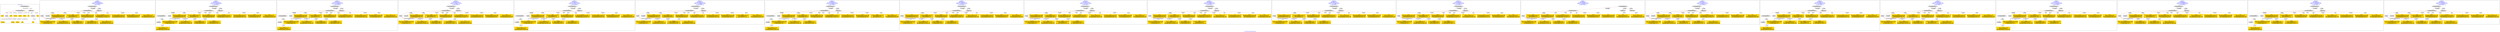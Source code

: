 digraph n0 {
fontcolor="blue"
remincross="true"
label="s17-s-houston-museum-of-fine-arts.json"
subgraph cluster_0 {
label="1-correct model"
n2[style="filled",color="white",fillcolor="lightgray",label="CulturalHeritageObject1"];
n3[shape="plaintext",style="filled",fillcolor="gold",label="artyear"];
n4[style="filled",color="white",fillcolor="lightgray",label="Person1"];
n5[shape="plaintext",style="filled",fillcolor="gold",label="artdesc"];
n6[shape="plaintext",style="filled",fillcolor="gold",label="dimensions"];
n7[shape="plaintext",style="filled",fillcolor="gold",label="technique"];
n8[shape="plaintext",style="filled",fillcolor="gold",label="credittext"];
n9[shape="plaintext",style="filled",fillcolor="gold",label="title"];
n10[style="filled",color="white",fillcolor="lightgray",label="Document1"];
n11[shape="plaintext",style="filled",fillcolor="gold",label="nationality"];
n12[shape="plaintext",style="filled",fillcolor="gold",label="birthDate"];
n13[shape="plaintext",style="filled",fillcolor="gold",label="deathDate"];
n14[shape="plaintext",style="filled",fillcolor="gold",label="artist"];
n15[style="filled",color="white",fillcolor="lightgray",label="EuropeanaAggregation1"];
n16[style="filled",color="white",fillcolor="lightgray",label="WebResource1"];
n17[shape="plaintext",style="filled",fillcolor="gold",label="photo"];
n18[shape="plaintext",style="filled",fillcolor="gold",label="link"];
}
subgraph cluster_1 {
label="candidate 0\nlink coherence:1.0\nnode coherence:1.0\nconfidence:0.5087437261669203\nmapping score:0.6140256865000845\ncost:15.99958\n-precision:1.0-recall:1.0"
n20[style="filled",color="white",fillcolor="lightgray",label="CulturalHeritageObject1"];
n21[style="filled",color="white",fillcolor="lightgray",label="Person1"];
n22[style="filled",color="white",fillcolor="lightgray",label="Document1"];
n23[style="filled",color="white",fillcolor="lightgray",label="EuropeanaAggregation1"];
n24[style="filled",color="white",fillcolor="lightgray",label="WebResource1"];
n25[shape="plaintext",style="filled",fillcolor="gold",label="artdesc\n[CulturalHeritageObject,description,0.436]\n[Person,biographicalInformation,0.389]\n[CulturalHeritageObject,title,0.112]\n[CulturalHeritageObject,provenance,0.063]"];
n26[shape="plaintext",style="filled",fillcolor="gold",label="nationality\n[Person,countryAssociatedWithThePerson,0.598]\n[CulturalHeritageObject,provenance,0.178]\n[Concept,prefLabel,0.114]\n[CulturalHeritageObject,title,0.11]"];
n27[shape="plaintext",style="filled",fillcolor="gold",label="artyear\n[CulturalHeritageObject,created,0.383]\n[Person,dateOfDeath,0.351]\n[Person,dateOfBirth,0.175]\n[CulturalHeritageObject,provenance,0.091]"];
n28[shape="plaintext",style="filled",fillcolor="gold",label="technique\n[CulturalHeritageObject,medium,0.763]\n[CulturalHeritageObject,description,0.12]\n[Person,biographicalInformation,0.067]\n[CulturalHeritageObject,title,0.05]"];
n29[shape="plaintext",style="filled",fillcolor="gold",label="dimensions\n[CulturalHeritageObject,extent,0.636]\n[CulturalHeritageObject,accessionNumber,0.175]\n[CulturalHeritageObject,description,0.117]\n[CulturalHeritageObject,provenance,0.072]"];
n30[shape="plaintext",style="filled",fillcolor="gold",label="photo\n[WebResource,classLink,0.725]\n[Document,classLink,0.261]\n[CulturalHeritageObject,description,0.008]\n[CulturalHeritageObject,extent,0.006]"];
n31[shape="plaintext",style="filled",fillcolor="gold",label="title\n[CulturalHeritageObject,description,0.397]\n[CulturalHeritageObject,title,0.357]\n[Person,biographicalInformation,0.164]\n[CulturalHeritageObject,provenance,0.081]"];
n32[shape="plaintext",style="filled",fillcolor="gold",label="artist\n[Person,nameOfThePerson,0.43]\n[Document,classLink,0.202]\n[CulturalHeritageObject,provenance,0.189]\n[CulturalHeritageObject,description,0.179]"];
n33[shape="plaintext",style="filled",fillcolor="gold",label="birthDate\n[Person,dateOfDeath,0.325]\n[CulturalHeritageObject,created,0.323]\n[Person,dateOfBirth,0.309]\n[CulturalHeritageObject,title,0.044]"];
n34[shape="plaintext",style="filled",fillcolor="gold",label="credittext\n[CulturalHeritageObject,provenance,0.654]\n[CulturalHeritageObject,description,0.164]\n[CulturalHeritageObject,title,0.105]\n[Person,biographicalInformation,0.077]"];
n35[shape="plaintext",style="filled",fillcolor="gold",label="deathDate\n[Person,dateOfDeath,0.472]\n[CulturalHeritageObject,created,0.304]\n[Person,dateOfBirth,0.146]\n[CulturalHeritageObject,provenance,0.078]"];
n36[shape="plaintext",style="filled",fillcolor="gold",label="link\n[WebResource,classLink,0.546]\n[Document,classLink,0.341]\n[CulturalHeritageObject,description,0.06]\n[CulturalHeritageObject,provenance,0.052]"];
}
subgraph cluster_2 {
label="candidate 1\nlink coherence:1.0\nnode coherence:1.0\nconfidence:0.5087437261669203\nmapping score:0.6140256865000845\ncost:16.99956\n-precision:0.88-recall:0.94"
n38[style="filled",color="white",fillcolor="lightgray",label="CulturalHeritageObject1"];
n39[style="filled",color="white",fillcolor="lightgray",label="CulturalHeritageObject2"];
n40[style="filled",color="white",fillcolor="lightgray",label="Person1"];
n41[style="filled",color="white",fillcolor="lightgray",label="Document2"];
n42[style="filled",color="white",fillcolor="lightgray",label="EuropeanaAggregation1"];
n43[style="filled",color="white",fillcolor="lightgray",label="WebResource1"];
n44[shape="plaintext",style="filled",fillcolor="gold",label="artdesc\n[CulturalHeritageObject,description,0.436]\n[Person,biographicalInformation,0.389]\n[CulturalHeritageObject,title,0.112]\n[CulturalHeritageObject,provenance,0.063]"];
n45[shape="plaintext",style="filled",fillcolor="gold",label="nationality\n[Person,countryAssociatedWithThePerson,0.598]\n[CulturalHeritageObject,provenance,0.178]\n[Concept,prefLabel,0.114]\n[CulturalHeritageObject,title,0.11]"];
n46[shape="plaintext",style="filled",fillcolor="gold",label="link\n[WebResource,classLink,0.546]\n[Document,classLink,0.341]\n[CulturalHeritageObject,description,0.06]\n[CulturalHeritageObject,provenance,0.052]"];
n47[shape="plaintext",style="filled",fillcolor="gold",label="artyear\n[CulturalHeritageObject,created,0.383]\n[Person,dateOfDeath,0.351]\n[Person,dateOfBirth,0.175]\n[CulturalHeritageObject,provenance,0.091]"];
n48[shape="plaintext",style="filled",fillcolor="gold",label="technique\n[CulturalHeritageObject,medium,0.763]\n[CulturalHeritageObject,description,0.12]\n[Person,biographicalInformation,0.067]\n[CulturalHeritageObject,title,0.05]"];
n49[shape="plaintext",style="filled",fillcolor="gold",label="dimensions\n[CulturalHeritageObject,extent,0.636]\n[CulturalHeritageObject,accessionNumber,0.175]\n[CulturalHeritageObject,description,0.117]\n[CulturalHeritageObject,provenance,0.072]"];
n50[shape="plaintext",style="filled",fillcolor="gold",label="photo\n[WebResource,classLink,0.725]\n[Document,classLink,0.261]\n[CulturalHeritageObject,description,0.008]\n[CulturalHeritageObject,extent,0.006]"];
n51[shape="plaintext",style="filled",fillcolor="gold",label="title\n[CulturalHeritageObject,description,0.397]\n[CulturalHeritageObject,title,0.357]\n[Person,biographicalInformation,0.164]\n[CulturalHeritageObject,provenance,0.081]"];
n52[shape="plaintext",style="filled",fillcolor="gold",label="artist\n[Person,nameOfThePerson,0.43]\n[Document,classLink,0.202]\n[CulturalHeritageObject,provenance,0.189]\n[CulturalHeritageObject,description,0.179]"];
n53[shape="plaintext",style="filled",fillcolor="gold",label="birthDate\n[Person,dateOfDeath,0.325]\n[CulturalHeritageObject,created,0.323]\n[Person,dateOfBirth,0.309]\n[CulturalHeritageObject,title,0.044]"];
n54[shape="plaintext",style="filled",fillcolor="gold",label="credittext\n[CulturalHeritageObject,provenance,0.654]\n[CulturalHeritageObject,description,0.164]\n[CulturalHeritageObject,title,0.105]\n[Person,biographicalInformation,0.077]"];
n55[shape="plaintext",style="filled",fillcolor="gold",label="deathDate\n[Person,dateOfDeath,0.472]\n[CulturalHeritageObject,created,0.304]\n[Person,dateOfBirth,0.146]\n[CulturalHeritageObject,provenance,0.078]"];
}
subgraph cluster_3 {
label="candidate 10\nlink coherence:1.0\nnode coherence:1.0\nconfidence:0.48722266155991195\nmapping score:0.6068519982977484\ncost:16.99956\n-precision:0.76-recall:0.81"
n57[style="filled",color="white",fillcolor="lightgray",label="CulturalHeritageObject1"];
n58[style="filled",color="white",fillcolor="lightgray",label="CulturalHeritageObject2"];
n59[style="filled",color="white",fillcolor="lightgray",label="Person1"];
n60[style="filled",color="white",fillcolor="lightgray",label="Document2"];
n61[style="filled",color="white",fillcolor="lightgray",label="EuropeanaAggregation1"];
n62[style="filled",color="white",fillcolor="lightgray",label="WebResource1"];
n63[shape="plaintext",style="filled",fillcolor="gold",label="artdesc\n[CulturalHeritageObject,description,0.436]\n[Person,biographicalInformation,0.389]\n[CulturalHeritageObject,title,0.112]\n[CulturalHeritageObject,provenance,0.063]"];
n64[shape="plaintext",style="filled",fillcolor="gold",label="nationality\n[Person,countryAssociatedWithThePerson,0.598]\n[CulturalHeritageObject,provenance,0.178]\n[Concept,prefLabel,0.114]\n[CulturalHeritageObject,title,0.11]"];
n65[shape="plaintext",style="filled",fillcolor="gold",label="photo\n[WebResource,classLink,0.725]\n[Document,classLink,0.261]\n[CulturalHeritageObject,description,0.008]\n[CulturalHeritageObject,extent,0.006]"];
n66[shape="plaintext",style="filled",fillcolor="gold",label="artyear\n[CulturalHeritageObject,created,0.383]\n[Person,dateOfDeath,0.351]\n[Person,dateOfBirth,0.175]\n[CulturalHeritageObject,provenance,0.091]"];
n67[shape="plaintext",style="filled",fillcolor="gold",label="technique\n[CulturalHeritageObject,medium,0.763]\n[CulturalHeritageObject,description,0.12]\n[Person,biographicalInformation,0.067]\n[CulturalHeritageObject,title,0.05]"];
n68[shape="plaintext",style="filled",fillcolor="gold",label="link\n[WebResource,classLink,0.546]\n[Document,classLink,0.341]\n[CulturalHeritageObject,description,0.06]\n[CulturalHeritageObject,provenance,0.052]"];
n69[shape="plaintext",style="filled",fillcolor="gold",label="dimensions\n[CulturalHeritageObject,extent,0.636]\n[CulturalHeritageObject,accessionNumber,0.175]\n[CulturalHeritageObject,description,0.117]\n[CulturalHeritageObject,provenance,0.072]"];
n70[shape="plaintext",style="filled",fillcolor="gold",label="title\n[CulturalHeritageObject,description,0.397]\n[CulturalHeritageObject,title,0.357]\n[Person,biographicalInformation,0.164]\n[CulturalHeritageObject,provenance,0.081]"];
n71[shape="plaintext",style="filled",fillcolor="gold",label="artist\n[Person,nameOfThePerson,0.43]\n[Document,classLink,0.202]\n[CulturalHeritageObject,provenance,0.189]\n[CulturalHeritageObject,description,0.179]"];
n72[shape="plaintext",style="filled",fillcolor="gold",label="birthDate\n[Person,dateOfDeath,0.325]\n[CulturalHeritageObject,created,0.323]\n[Person,dateOfBirth,0.309]\n[CulturalHeritageObject,title,0.044]"];
n73[shape="plaintext",style="filled",fillcolor="gold",label="credittext\n[CulturalHeritageObject,provenance,0.654]\n[CulturalHeritageObject,description,0.164]\n[CulturalHeritageObject,title,0.105]\n[Person,biographicalInformation,0.077]"];
n74[shape="plaintext",style="filled",fillcolor="gold",label="deathDate\n[Person,dateOfDeath,0.472]\n[CulturalHeritageObject,created,0.304]\n[Person,dateOfBirth,0.146]\n[CulturalHeritageObject,provenance,0.078]"];
}
subgraph cluster_4 {
label="candidate 11\nlink coherence:1.0\nnode coherence:1.0\nconfidence:0.4857810767958776\nmapping score:0.6063714700430703\ncost:15.99958\n-precision:0.94-recall:0.94"
n76[style="filled",color="white",fillcolor="lightgray",label="CulturalHeritageObject1"];
n77[style="filled",color="white",fillcolor="lightgray",label="Person1"];
n78[style="filled",color="white",fillcolor="lightgray",label="Document1"];
n79[style="filled",color="white",fillcolor="lightgray",label="EuropeanaAggregation1"];
n80[style="filled",color="white",fillcolor="lightgray",label="WebResource1"];
n81[shape="plaintext",style="filled",fillcolor="gold",label="artdesc\n[CulturalHeritageObject,description,0.436]\n[Person,biographicalInformation,0.389]\n[CulturalHeritageObject,title,0.112]\n[CulturalHeritageObject,provenance,0.063]"];
n82[shape="plaintext",style="filled",fillcolor="gold",label="nationality\n[Person,countryAssociatedWithThePerson,0.598]\n[CulturalHeritageObject,provenance,0.178]\n[Concept,prefLabel,0.114]\n[CulturalHeritageObject,title,0.11]"];
n83[shape="plaintext",style="filled",fillcolor="gold",label="artyear\n[CulturalHeritageObject,created,0.383]\n[Person,dateOfDeath,0.351]\n[Person,dateOfBirth,0.175]\n[CulturalHeritageObject,provenance,0.091]"];
n84[shape="plaintext",style="filled",fillcolor="gold",label="technique\n[CulturalHeritageObject,medium,0.763]\n[CulturalHeritageObject,description,0.12]\n[Person,biographicalInformation,0.067]\n[CulturalHeritageObject,title,0.05]"];
n85[shape="plaintext",style="filled",fillcolor="gold",label="dimensions\n[CulturalHeritageObject,extent,0.636]\n[CulturalHeritageObject,accessionNumber,0.175]\n[CulturalHeritageObject,description,0.117]\n[CulturalHeritageObject,provenance,0.072]"];
n86[shape="plaintext",style="filled",fillcolor="gold",label="photo\n[WebResource,classLink,0.725]\n[Document,classLink,0.261]\n[CulturalHeritageObject,description,0.008]\n[CulturalHeritageObject,extent,0.006]"];
n87[shape="plaintext",style="filled",fillcolor="gold",label="title\n[CulturalHeritageObject,description,0.397]\n[CulturalHeritageObject,title,0.357]\n[Person,biographicalInformation,0.164]\n[CulturalHeritageObject,provenance,0.081]"];
n88[shape="plaintext",style="filled",fillcolor="gold",label="artist\n[Person,nameOfThePerson,0.43]\n[Document,classLink,0.202]\n[CulturalHeritageObject,provenance,0.189]\n[CulturalHeritageObject,description,0.179]"];
n89[shape="plaintext",style="filled",fillcolor="gold",label="birthDate\n[Person,dateOfDeath,0.325]\n[CulturalHeritageObject,created,0.323]\n[Person,dateOfBirth,0.309]\n[CulturalHeritageObject,title,0.044]"];
n90[shape="plaintext",style="filled",fillcolor="gold",label="credittext\n[CulturalHeritageObject,provenance,0.654]\n[CulturalHeritageObject,description,0.164]\n[CulturalHeritageObject,title,0.105]\n[Person,biographicalInformation,0.077]"];
n91[shape="plaintext",style="filled",fillcolor="gold",label="deathDate\n[Person,dateOfDeath,0.472]\n[CulturalHeritageObject,created,0.304]\n[Person,dateOfBirth,0.146]\n[CulturalHeritageObject,provenance,0.078]"];
n92[shape="plaintext",style="filled",fillcolor="gold",label="link\n[WebResource,classLink,0.546]\n[Document,classLink,0.341]\n[CulturalHeritageObject,description,0.06]\n[CulturalHeritageObject,provenance,0.052]"];
}
subgraph cluster_5 {
label="candidate 12\nlink coherence:1.0\nnode coherence:1.0\nconfidence:0.4857810767958776\nmapping score:0.6063714700430703\ncost:16.99956\n-precision:0.82-recall:0.88"
n94[style="filled",color="white",fillcolor="lightgray",label="CulturalHeritageObject1"];
n95[style="filled",color="white",fillcolor="lightgray",label="CulturalHeritageObject2"];
n96[style="filled",color="white",fillcolor="lightgray",label="Person1"];
n97[style="filled",color="white",fillcolor="lightgray",label="Document2"];
n98[style="filled",color="white",fillcolor="lightgray",label="EuropeanaAggregation1"];
n99[style="filled",color="white",fillcolor="lightgray",label="WebResource1"];
n100[shape="plaintext",style="filled",fillcolor="gold",label="artdesc\n[CulturalHeritageObject,description,0.436]\n[Person,biographicalInformation,0.389]\n[CulturalHeritageObject,title,0.112]\n[CulturalHeritageObject,provenance,0.063]"];
n101[shape="plaintext",style="filled",fillcolor="gold",label="nationality\n[Person,countryAssociatedWithThePerson,0.598]\n[CulturalHeritageObject,provenance,0.178]\n[Concept,prefLabel,0.114]\n[CulturalHeritageObject,title,0.11]"];
n102[shape="plaintext",style="filled",fillcolor="gold",label="link\n[WebResource,classLink,0.546]\n[Document,classLink,0.341]\n[CulturalHeritageObject,description,0.06]\n[CulturalHeritageObject,provenance,0.052]"];
n103[shape="plaintext",style="filled",fillcolor="gold",label="artyear\n[CulturalHeritageObject,created,0.383]\n[Person,dateOfDeath,0.351]\n[Person,dateOfBirth,0.175]\n[CulturalHeritageObject,provenance,0.091]"];
n104[shape="plaintext",style="filled",fillcolor="gold",label="technique\n[CulturalHeritageObject,medium,0.763]\n[CulturalHeritageObject,description,0.12]\n[Person,biographicalInformation,0.067]\n[CulturalHeritageObject,title,0.05]"];
n105[shape="plaintext",style="filled",fillcolor="gold",label="dimensions\n[CulturalHeritageObject,extent,0.636]\n[CulturalHeritageObject,accessionNumber,0.175]\n[CulturalHeritageObject,description,0.117]\n[CulturalHeritageObject,provenance,0.072]"];
n106[shape="plaintext",style="filled",fillcolor="gold",label="photo\n[WebResource,classLink,0.725]\n[Document,classLink,0.261]\n[CulturalHeritageObject,description,0.008]\n[CulturalHeritageObject,extent,0.006]"];
n107[shape="plaintext",style="filled",fillcolor="gold",label="title\n[CulturalHeritageObject,description,0.397]\n[CulturalHeritageObject,title,0.357]\n[Person,biographicalInformation,0.164]\n[CulturalHeritageObject,provenance,0.081]"];
n108[shape="plaintext",style="filled",fillcolor="gold",label="artist\n[Person,nameOfThePerson,0.43]\n[Document,classLink,0.202]\n[CulturalHeritageObject,provenance,0.189]\n[CulturalHeritageObject,description,0.179]"];
n109[shape="plaintext",style="filled",fillcolor="gold",label="birthDate\n[Person,dateOfDeath,0.325]\n[CulturalHeritageObject,created,0.323]\n[Person,dateOfBirth,0.309]\n[CulturalHeritageObject,title,0.044]"];
n110[shape="plaintext",style="filled",fillcolor="gold",label="credittext\n[CulturalHeritageObject,provenance,0.654]\n[CulturalHeritageObject,description,0.164]\n[CulturalHeritageObject,title,0.105]\n[Person,biographicalInformation,0.077]"];
n111[shape="plaintext",style="filled",fillcolor="gold",label="deathDate\n[Person,dateOfDeath,0.472]\n[CulturalHeritageObject,created,0.304]\n[Person,dateOfBirth,0.146]\n[CulturalHeritageObject,provenance,0.078]"];
}
subgraph cluster_6 {
label="candidate 13\nlink coherence:1.0\nnode coherence:1.0\nconfidence:0.48554923879591333\nmapping score:0.6062941907097489\ncost:15.99958\n-precision:0.88-recall:0.88"
n113[style="filled",color="white",fillcolor="lightgray",label="CulturalHeritageObject1"];
n114[style="filled",color="white",fillcolor="lightgray",label="Person1"];
n115[style="filled",color="white",fillcolor="lightgray",label="Document1"];
n116[style="filled",color="white",fillcolor="lightgray",label="EuropeanaAggregation1"];
n117[style="filled",color="white",fillcolor="lightgray",label="WebResource1"];
n118[shape="plaintext",style="filled",fillcolor="gold",label="artdesc\n[CulturalHeritageObject,description,0.436]\n[Person,biographicalInformation,0.389]\n[CulturalHeritageObject,title,0.112]\n[CulturalHeritageObject,provenance,0.063]"];
n119[shape="plaintext",style="filled",fillcolor="gold",label="nationality\n[Person,countryAssociatedWithThePerson,0.598]\n[CulturalHeritageObject,provenance,0.178]\n[Concept,prefLabel,0.114]\n[CulturalHeritageObject,title,0.11]"];
n120[shape="plaintext",style="filled",fillcolor="gold",label="birthDate\n[Person,dateOfDeath,0.325]\n[CulturalHeritageObject,created,0.323]\n[Person,dateOfBirth,0.309]\n[CulturalHeritageObject,title,0.044]"];
n121[shape="plaintext",style="filled",fillcolor="gold",label="technique\n[CulturalHeritageObject,medium,0.763]\n[CulturalHeritageObject,description,0.12]\n[Person,biographicalInformation,0.067]\n[CulturalHeritageObject,title,0.05]"];
n122[shape="plaintext",style="filled",fillcolor="gold",label="dimensions\n[CulturalHeritageObject,extent,0.636]\n[CulturalHeritageObject,accessionNumber,0.175]\n[CulturalHeritageObject,description,0.117]\n[CulturalHeritageObject,provenance,0.072]"];
n123[shape="plaintext",style="filled",fillcolor="gold",label="photo\n[WebResource,classLink,0.725]\n[Document,classLink,0.261]\n[CulturalHeritageObject,description,0.008]\n[CulturalHeritageObject,extent,0.006]"];
n124[shape="plaintext",style="filled",fillcolor="gold",label="title\n[CulturalHeritageObject,description,0.397]\n[CulturalHeritageObject,title,0.357]\n[Person,biographicalInformation,0.164]\n[CulturalHeritageObject,provenance,0.081]"];
n125[shape="plaintext",style="filled",fillcolor="gold",label="credittext\n[CulturalHeritageObject,provenance,0.654]\n[CulturalHeritageObject,description,0.164]\n[CulturalHeritageObject,title,0.105]\n[Person,biographicalInformation,0.077]"];
n126[shape="plaintext",style="filled",fillcolor="gold",label="artist\n[Person,nameOfThePerson,0.43]\n[Document,classLink,0.202]\n[CulturalHeritageObject,provenance,0.189]\n[CulturalHeritageObject,description,0.179]"];
n127[shape="plaintext",style="filled",fillcolor="gold",label="artyear\n[CulturalHeritageObject,created,0.383]\n[Person,dateOfDeath,0.351]\n[Person,dateOfBirth,0.175]\n[CulturalHeritageObject,provenance,0.091]"];
n128[shape="plaintext",style="filled",fillcolor="gold",label="deathDate\n[Person,dateOfDeath,0.472]\n[CulturalHeritageObject,created,0.304]\n[Person,dateOfBirth,0.146]\n[CulturalHeritageObject,provenance,0.078]"];
n129[shape="plaintext",style="filled",fillcolor="gold",label="link\n[WebResource,classLink,0.546]\n[Document,classLink,0.341]\n[CulturalHeritageObject,description,0.06]\n[CulturalHeritageObject,provenance,0.052]"];
}
subgraph cluster_7 {
label="candidate 14\nlink coherence:1.0\nnode coherence:1.0\nconfidence:0.48554923879591333\nmapping score:0.6062941907097489\ncost:16.99956\n-precision:0.76-recall:0.81"
n131[style="filled",color="white",fillcolor="lightgray",label="CulturalHeritageObject1"];
n132[style="filled",color="white",fillcolor="lightgray",label="CulturalHeritageObject2"];
n133[style="filled",color="white",fillcolor="lightgray",label="Person1"];
n134[style="filled",color="white",fillcolor="lightgray",label="Document2"];
n135[style="filled",color="white",fillcolor="lightgray",label="EuropeanaAggregation1"];
n136[style="filled",color="white",fillcolor="lightgray",label="WebResource1"];
n137[shape="plaintext",style="filled",fillcolor="gold",label="artdesc\n[CulturalHeritageObject,description,0.436]\n[Person,biographicalInformation,0.389]\n[CulturalHeritageObject,title,0.112]\n[CulturalHeritageObject,provenance,0.063]"];
n138[shape="plaintext",style="filled",fillcolor="gold",label="nationality\n[Person,countryAssociatedWithThePerson,0.598]\n[CulturalHeritageObject,provenance,0.178]\n[Concept,prefLabel,0.114]\n[CulturalHeritageObject,title,0.11]"];
n139[shape="plaintext",style="filled",fillcolor="gold",label="link\n[WebResource,classLink,0.546]\n[Document,classLink,0.341]\n[CulturalHeritageObject,description,0.06]\n[CulturalHeritageObject,provenance,0.052]"];
n140[shape="plaintext",style="filled",fillcolor="gold",label="birthDate\n[Person,dateOfDeath,0.325]\n[CulturalHeritageObject,created,0.323]\n[Person,dateOfBirth,0.309]\n[CulturalHeritageObject,title,0.044]"];
n141[shape="plaintext",style="filled",fillcolor="gold",label="technique\n[CulturalHeritageObject,medium,0.763]\n[CulturalHeritageObject,description,0.12]\n[Person,biographicalInformation,0.067]\n[CulturalHeritageObject,title,0.05]"];
n142[shape="plaintext",style="filled",fillcolor="gold",label="dimensions\n[CulturalHeritageObject,extent,0.636]\n[CulturalHeritageObject,accessionNumber,0.175]\n[CulturalHeritageObject,description,0.117]\n[CulturalHeritageObject,provenance,0.072]"];
n143[shape="plaintext",style="filled",fillcolor="gold",label="photo\n[WebResource,classLink,0.725]\n[Document,classLink,0.261]\n[CulturalHeritageObject,description,0.008]\n[CulturalHeritageObject,extent,0.006]"];
n144[shape="plaintext",style="filled",fillcolor="gold",label="title\n[CulturalHeritageObject,description,0.397]\n[CulturalHeritageObject,title,0.357]\n[Person,biographicalInformation,0.164]\n[CulturalHeritageObject,provenance,0.081]"];
n145[shape="plaintext",style="filled",fillcolor="gold",label="credittext\n[CulturalHeritageObject,provenance,0.654]\n[CulturalHeritageObject,description,0.164]\n[CulturalHeritageObject,title,0.105]\n[Person,biographicalInformation,0.077]"];
n146[shape="plaintext",style="filled",fillcolor="gold",label="artist\n[Person,nameOfThePerson,0.43]\n[Document,classLink,0.202]\n[CulturalHeritageObject,provenance,0.189]\n[CulturalHeritageObject,description,0.179]"];
n147[shape="plaintext",style="filled",fillcolor="gold",label="artyear\n[CulturalHeritageObject,created,0.383]\n[Person,dateOfDeath,0.351]\n[Person,dateOfBirth,0.175]\n[CulturalHeritageObject,provenance,0.091]"];
n148[shape="plaintext",style="filled",fillcolor="gold",label="deathDate\n[Person,dateOfDeath,0.472]\n[CulturalHeritageObject,created,0.304]\n[Person,dateOfBirth,0.146]\n[CulturalHeritageObject,provenance,0.078]"];
}
subgraph cluster_8 {
label="candidate 15\nlink coherence:1.0\nnode coherence:1.0\nconfidence:0.4846618084232593\nmapping score:0.6198872694744197\ncost:14.9996\n-precision:0.93-recall:0.88"
n150[style="filled",color="white",fillcolor="lightgray",label="CulturalHeritageObject1"];
n151[style="filled",color="white",fillcolor="lightgray",label="Person1"];
n152[style="filled",color="white",fillcolor="lightgray",label="EuropeanaAggregation1"];
n153[style="filled",color="white",fillcolor="lightgray",label="WebResource1"];
n154[shape="plaintext",style="filled",fillcolor="gold",label="artdesc\n[CulturalHeritageObject,description,0.436]\n[Person,biographicalInformation,0.389]\n[CulturalHeritageObject,title,0.112]\n[CulturalHeritageObject,provenance,0.063]"];
n155[shape="plaintext",style="filled",fillcolor="gold",label="nationality\n[Person,countryAssociatedWithThePerson,0.598]\n[CulturalHeritageObject,provenance,0.178]\n[Concept,prefLabel,0.114]\n[CulturalHeritageObject,title,0.11]"];
n156[shape="plaintext",style="filled",fillcolor="gold",label="artyear\n[CulturalHeritageObject,created,0.383]\n[Person,dateOfDeath,0.351]\n[Person,dateOfBirth,0.175]\n[CulturalHeritageObject,provenance,0.091]"];
n157[shape="plaintext",style="filled",fillcolor="gold",label="technique\n[CulturalHeritageObject,medium,0.763]\n[CulturalHeritageObject,description,0.12]\n[Person,biographicalInformation,0.067]\n[CulturalHeritageObject,title,0.05]"];
n158[shape="plaintext",style="filled",fillcolor="gold",label="dimensions\n[CulturalHeritageObject,extent,0.636]\n[CulturalHeritageObject,accessionNumber,0.175]\n[CulturalHeritageObject,description,0.117]\n[CulturalHeritageObject,provenance,0.072]"];
n159[shape="plaintext",style="filled",fillcolor="gold",label="photo\n[WebResource,classLink,0.725]\n[Document,classLink,0.261]\n[CulturalHeritageObject,description,0.008]\n[CulturalHeritageObject,extent,0.006]"];
n160[shape="plaintext",style="filled",fillcolor="gold",label="link\n[WebResource,classLink,0.546]\n[Document,classLink,0.341]\n[CulturalHeritageObject,description,0.06]\n[CulturalHeritageObject,provenance,0.052]"];
n161[shape="plaintext",style="filled",fillcolor="gold",label="title\n[CulturalHeritageObject,description,0.397]\n[CulturalHeritageObject,title,0.357]\n[Person,biographicalInformation,0.164]\n[CulturalHeritageObject,provenance,0.081]"];
n162[shape="plaintext",style="filled",fillcolor="gold",label="artist\n[Person,nameOfThePerson,0.43]\n[Document,classLink,0.202]\n[CulturalHeritageObject,provenance,0.189]\n[CulturalHeritageObject,description,0.179]"];
n163[shape="plaintext",style="filled",fillcolor="gold",label="birthDate\n[Person,dateOfDeath,0.325]\n[CulturalHeritageObject,created,0.323]\n[Person,dateOfBirth,0.309]\n[CulturalHeritageObject,title,0.044]"];
n164[shape="plaintext",style="filled",fillcolor="gold",label="credittext\n[CulturalHeritageObject,provenance,0.654]\n[CulturalHeritageObject,description,0.164]\n[CulturalHeritageObject,title,0.105]\n[Person,biographicalInformation,0.077]"];
n165[shape="plaintext",style="filled",fillcolor="gold",label="deathDate\n[Person,dateOfDeath,0.472]\n[CulturalHeritageObject,created,0.304]\n[Person,dateOfBirth,0.146]\n[CulturalHeritageObject,provenance,0.078]"];
}
subgraph cluster_9 {
label="candidate 16\nlink coherence:1.0\nnode coherence:1.0\nconfidence:0.4684191133584991\nmapping score:0.6144730377861664\ncost:14.9996\n-precision:0.8-recall:0.75"
n167[style="filled",color="white",fillcolor="lightgray",label="CulturalHeritageObject1"];
n168[style="filled",color="white",fillcolor="lightgray",label="Person1"];
n169[style="filled",color="white",fillcolor="lightgray",label="EuropeanaAggregation1"];
n170[style="filled",color="white",fillcolor="lightgray",label="WebResource1"];
n171[shape="plaintext",style="filled",fillcolor="gold",label="artdesc\n[CulturalHeritageObject,description,0.436]\n[Person,biographicalInformation,0.389]\n[CulturalHeritageObject,title,0.112]\n[CulturalHeritageObject,provenance,0.063]"];
n172[shape="plaintext",style="filled",fillcolor="gold",label="nationality\n[Person,countryAssociatedWithThePerson,0.598]\n[CulturalHeritageObject,provenance,0.178]\n[Concept,prefLabel,0.114]\n[CulturalHeritageObject,title,0.11]"];
n173[shape="plaintext",style="filled",fillcolor="gold",label="birthDate\n[Person,dateOfDeath,0.325]\n[CulturalHeritageObject,created,0.323]\n[Person,dateOfBirth,0.309]\n[CulturalHeritageObject,title,0.044]"];
n174[shape="plaintext",style="filled",fillcolor="gold",label="technique\n[CulturalHeritageObject,medium,0.763]\n[CulturalHeritageObject,description,0.12]\n[Person,biographicalInformation,0.067]\n[CulturalHeritageObject,title,0.05]"];
n175[shape="plaintext",style="filled",fillcolor="gold",label="dimensions\n[CulturalHeritageObject,extent,0.636]\n[CulturalHeritageObject,accessionNumber,0.175]\n[CulturalHeritageObject,description,0.117]\n[CulturalHeritageObject,provenance,0.072]"];
n176[shape="plaintext",style="filled",fillcolor="gold",label="photo\n[WebResource,classLink,0.725]\n[Document,classLink,0.261]\n[CulturalHeritageObject,description,0.008]\n[CulturalHeritageObject,extent,0.006]"];
n177[shape="plaintext",style="filled",fillcolor="gold",label="link\n[WebResource,classLink,0.546]\n[Document,classLink,0.341]\n[CulturalHeritageObject,description,0.06]\n[CulturalHeritageObject,provenance,0.052]"];
n178[shape="plaintext",style="filled",fillcolor="gold",label="title\n[CulturalHeritageObject,description,0.397]\n[CulturalHeritageObject,title,0.357]\n[Person,biographicalInformation,0.164]\n[CulturalHeritageObject,provenance,0.081]"];
n179[shape="plaintext",style="filled",fillcolor="gold",label="artist\n[Person,nameOfThePerson,0.43]\n[Document,classLink,0.202]\n[CulturalHeritageObject,provenance,0.189]\n[CulturalHeritageObject,description,0.179]"];
n180[shape="plaintext",style="filled",fillcolor="gold",label="artyear\n[CulturalHeritageObject,created,0.383]\n[Person,dateOfDeath,0.351]\n[Person,dateOfBirth,0.175]\n[CulturalHeritageObject,provenance,0.091]"];
n181[shape="plaintext",style="filled",fillcolor="gold",label="credittext\n[CulturalHeritageObject,provenance,0.654]\n[CulturalHeritageObject,description,0.164]\n[CulturalHeritageObject,title,0.105]\n[Person,biographicalInformation,0.077]"];
n182[shape="plaintext",style="filled",fillcolor="gold",label="deathDate\n[Person,dateOfDeath,0.472]\n[CulturalHeritageObject,created,0.304]\n[Person,dateOfBirth,0.146]\n[CulturalHeritageObject,provenance,0.078]"];
}
subgraph cluster_10 {
label="candidate 17\nlink coherence:1.0\nnode coherence:1.0\nconfidence:0.4680392821705521\nmapping score:0.6143464273901841\ncost:14.9996\n-precision:0.8-recall:0.75"
n184[style="filled",color="white",fillcolor="lightgray",label="CulturalHeritageObject1"];
n185[style="filled",color="white",fillcolor="lightgray",label="Person1"];
n186[style="filled",color="white",fillcolor="lightgray",label="EuropeanaAggregation1"];
n187[style="filled",color="white",fillcolor="lightgray",label="WebResource1"];
n188[shape="plaintext",style="filled",fillcolor="gold",label="artdesc\n[CulturalHeritageObject,description,0.436]\n[Person,biographicalInformation,0.389]\n[CulturalHeritageObject,title,0.112]\n[CulturalHeritageObject,provenance,0.063]"];
n189[shape="plaintext",style="filled",fillcolor="gold",label="nationality\n[Person,countryAssociatedWithThePerson,0.598]\n[CulturalHeritageObject,provenance,0.178]\n[Concept,prefLabel,0.114]\n[CulturalHeritageObject,title,0.11]"];
n190[shape="plaintext",style="filled",fillcolor="gold",label="deathDate\n[Person,dateOfDeath,0.472]\n[CulturalHeritageObject,created,0.304]\n[Person,dateOfBirth,0.146]\n[CulturalHeritageObject,provenance,0.078]"];
n191[shape="plaintext",style="filled",fillcolor="gold",label="technique\n[CulturalHeritageObject,medium,0.763]\n[CulturalHeritageObject,description,0.12]\n[Person,biographicalInformation,0.067]\n[CulturalHeritageObject,title,0.05]"];
n192[shape="plaintext",style="filled",fillcolor="gold",label="dimensions\n[CulturalHeritageObject,extent,0.636]\n[CulturalHeritageObject,accessionNumber,0.175]\n[CulturalHeritageObject,description,0.117]\n[CulturalHeritageObject,provenance,0.072]"];
n193[shape="plaintext",style="filled",fillcolor="gold",label="photo\n[WebResource,classLink,0.725]\n[Document,classLink,0.261]\n[CulturalHeritageObject,description,0.008]\n[CulturalHeritageObject,extent,0.006]"];
n194[shape="plaintext",style="filled",fillcolor="gold",label="link\n[WebResource,classLink,0.546]\n[Document,classLink,0.341]\n[CulturalHeritageObject,description,0.06]\n[CulturalHeritageObject,provenance,0.052]"];
n195[shape="plaintext",style="filled",fillcolor="gold",label="title\n[CulturalHeritageObject,description,0.397]\n[CulturalHeritageObject,title,0.357]\n[Person,biographicalInformation,0.164]\n[CulturalHeritageObject,provenance,0.081]"];
n196[shape="plaintext",style="filled",fillcolor="gold",label="artist\n[Person,nameOfThePerson,0.43]\n[Document,classLink,0.202]\n[CulturalHeritageObject,provenance,0.189]\n[CulturalHeritageObject,description,0.179]"];
n197[shape="plaintext",style="filled",fillcolor="gold",label="birthDate\n[Person,dateOfDeath,0.325]\n[CulturalHeritageObject,created,0.323]\n[Person,dateOfBirth,0.309]\n[CulturalHeritageObject,title,0.044]"];
n198[shape="plaintext",style="filled",fillcolor="gold",label="artyear\n[CulturalHeritageObject,created,0.383]\n[Person,dateOfDeath,0.351]\n[Person,dateOfBirth,0.175]\n[CulturalHeritageObject,provenance,0.091]"];
n199[shape="plaintext",style="filled",fillcolor="gold",label="credittext\n[CulturalHeritageObject,provenance,0.654]\n[CulturalHeritageObject,description,0.164]\n[CulturalHeritageObject,title,0.105]\n[Person,biographicalInformation,0.077]"];
}
subgraph cluster_11 {
label="candidate 18\nlink coherence:1.0\nnode coherence:1.0\nconfidence:0.4609725202370572\nmapping score:0.611990840079019\ncost:14.9996\n-precision:0.8-recall:0.75"
n201[style="filled",color="white",fillcolor="lightgray",label="CulturalHeritageObject1"];
n202[style="filled",color="white",fillcolor="lightgray",label="Person1"];
n203[style="filled",color="white",fillcolor="lightgray",label="EuropeanaAggregation1"];
n204[style="filled",color="white",fillcolor="lightgray",label="WebResource1"];
n205[shape="plaintext",style="filled",fillcolor="gold",label="title\n[CulturalHeritageObject,description,0.397]\n[CulturalHeritageObject,title,0.357]\n[Person,biographicalInformation,0.164]\n[CulturalHeritageObject,provenance,0.081]"];
n206[shape="plaintext",style="filled",fillcolor="gold",label="nationality\n[Person,countryAssociatedWithThePerson,0.598]\n[CulturalHeritageObject,provenance,0.178]\n[Concept,prefLabel,0.114]\n[CulturalHeritageObject,title,0.11]"];
n207[shape="plaintext",style="filled",fillcolor="gold",label="artyear\n[CulturalHeritageObject,created,0.383]\n[Person,dateOfDeath,0.351]\n[Person,dateOfBirth,0.175]\n[CulturalHeritageObject,provenance,0.091]"];
n208[shape="plaintext",style="filled",fillcolor="gold",label="technique\n[CulturalHeritageObject,medium,0.763]\n[CulturalHeritageObject,description,0.12]\n[Person,biographicalInformation,0.067]\n[CulturalHeritageObject,title,0.05]"];
n209[shape="plaintext",style="filled",fillcolor="gold",label="dimensions\n[CulturalHeritageObject,extent,0.636]\n[CulturalHeritageObject,accessionNumber,0.175]\n[CulturalHeritageObject,description,0.117]\n[CulturalHeritageObject,provenance,0.072]"];
n210[shape="plaintext",style="filled",fillcolor="gold",label="photo\n[WebResource,classLink,0.725]\n[Document,classLink,0.261]\n[CulturalHeritageObject,description,0.008]\n[CulturalHeritageObject,extent,0.006]"];
n211[shape="plaintext",style="filled",fillcolor="gold",label="link\n[WebResource,classLink,0.546]\n[Document,classLink,0.341]\n[CulturalHeritageObject,description,0.06]\n[CulturalHeritageObject,provenance,0.052]"];
n212[shape="plaintext",style="filled",fillcolor="gold",label="artdesc\n[CulturalHeritageObject,description,0.436]\n[Person,biographicalInformation,0.389]\n[CulturalHeritageObject,title,0.112]\n[CulturalHeritageObject,provenance,0.063]"];
n213[shape="plaintext",style="filled",fillcolor="gold",label="artist\n[Person,nameOfThePerson,0.43]\n[Document,classLink,0.202]\n[CulturalHeritageObject,provenance,0.189]\n[CulturalHeritageObject,description,0.179]"];
n214[shape="plaintext",style="filled",fillcolor="gold",label="birthDate\n[Person,dateOfDeath,0.325]\n[CulturalHeritageObject,created,0.323]\n[Person,dateOfBirth,0.309]\n[CulturalHeritageObject,title,0.044]"];
n215[shape="plaintext",style="filled",fillcolor="gold",label="credittext\n[CulturalHeritageObject,provenance,0.654]\n[CulturalHeritageObject,description,0.164]\n[CulturalHeritageObject,title,0.105]\n[Person,biographicalInformation,0.077]"];
n216[shape="plaintext",style="filled",fillcolor="gold",label="deathDate\n[Person,dateOfDeath,0.472]\n[CulturalHeritageObject,created,0.304]\n[Person,dateOfBirth,0.146]\n[CulturalHeritageObject,provenance,0.078]"];
}
subgraph cluster_12 {
label="candidate 19\nlink coherence:1.0\nnode coherence:1.0\nconfidence:0.4588649474476414\nmapping score:0.6112883158158805\ncost:14.9996\n-precision:0.8-recall:0.75"
n218[style="filled",color="white",fillcolor="lightgray",label="CulturalHeritageObject1"];
n219[style="filled",color="white",fillcolor="lightgray",label="Person1"];
n220[style="filled",color="white",fillcolor="lightgray",label="EuropeanaAggregation1"];
n221[style="filled",color="white",fillcolor="lightgray",label="WebResource1"];
n222[shape="plaintext",style="filled",fillcolor="gold",label="artdesc\n[CulturalHeritageObject,description,0.436]\n[Person,biographicalInformation,0.389]\n[CulturalHeritageObject,title,0.112]\n[CulturalHeritageObject,provenance,0.063]"];
n223[shape="plaintext",style="filled",fillcolor="gold",label="nationality\n[Person,countryAssociatedWithThePerson,0.598]\n[CulturalHeritageObject,provenance,0.178]\n[Concept,prefLabel,0.114]\n[CulturalHeritageObject,title,0.11]"];
n224[shape="plaintext",style="filled",fillcolor="gold",label="artyear\n[CulturalHeritageObject,created,0.383]\n[Person,dateOfDeath,0.351]\n[Person,dateOfBirth,0.175]\n[CulturalHeritageObject,provenance,0.091]"];
n225[shape="plaintext",style="filled",fillcolor="gold",label="technique\n[CulturalHeritageObject,medium,0.763]\n[CulturalHeritageObject,description,0.12]\n[Person,biographicalInformation,0.067]\n[CulturalHeritageObject,title,0.05]"];
n226[shape="plaintext",style="filled",fillcolor="gold",label="dimensions\n[CulturalHeritageObject,extent,0.636]\n[CulturalHeritageObject,accessionNumber,0.175]\n[CulturalHeritageObject,description,0.117]\n[CulturalHeritageObject,provenance,0.072]"];
n227[shape="plaintext",style="filled",fillcolor="gold",label="photo\n[WebResource,classLink,0.725]\n[Document,classLink,0.261]\n[CulturalHeritageObject,description,0.008]\n[CulturalHeritageObject,extent,0.006]"];
n228[shape="plaintext",style="filled",fillcolor="gold",label="link\n[WebResource,classLink,0.546]\n[Document,classLink,0.341]\n[CulturalHeritageObject,description,0.06]\n[CulturalHeritageObject,provenance,0.052]"];
n229[shape="plaintext",style="filled",fillcolor="gold",label="title\n[CulturalHeritageObject,description,0.397]\n[CulturalHeritageObject,title,0.357]\n[Person,biographicalInformation,0.164]\n[CulturalHeritageObject,provenance,0.081]"];
n230[shape="plaintext",style="filled",fillcolor="gold",label="artist\n[Person,nameOfThePerson,0.43]\n[Document,classLink,0.202]\n[CulturalHeritageObject,provenance,0.189]\n[CulturalHeritageObject,description,0.179]"];
n231[shape="plaintext",style="filled",fillcolor="gold",label="birthDate\n[Person,dateOfDeath,0.325]\n[CulturalHeritageObject,created,0.323]\n[Person,dateOfBirth,0.309]\n[CulturalHeritageObject,title,0.044]"];
n232[shape="plaintext",style="filled",fillcolor="gold",label="credittext\n[CulturalHeritageObject,provenance,0.654]\n[CulturalHeritageObject,description,0.164]\n[CulturalHeritageObject,title,0.105]\n[Person,biographicalInformation,0.077]"];
n233[shape="plaintext",style="filled",fillcolor="gold",label="deathDate\n[Person,dateOfDeath,0.472]\n[CulturalHeritageObject,created,0.304]\n[Person,dateOfBirth,0.146]\n[CulturalHeritageObject,provenance,0.078]"];
}
subgraph cluster_13 {
label="candidate 2\nlink coherence:1.0\nnode coherence:1.0\nconfidence:0.4947566645114674\nmapping score:0.6093633326149336\ncost:15.99959\n-precision:0.81-recall:0.81"
n235[style="filled",color="white",fillcolor="lightgray",label="CulturalHeritageObject1"];
n236[style="filled",color="white",fillcolor="lightgray",label="Person1"];
n237[style="filled",color="white",fillcolor="lightgray",label="EuropeanaAggregation1"];
n238[style="filled",color="white",fillcolor="lightgray",label="WebResource1"];
n239[style="filled",color="white",fillcolor="lightgray",label="WebResource2"];
n240[shape="plaintext",style="filled",fillcolor="gold",label="nationality\n[Person,countryAssociatedWithThePerson,0.598]\n[CulturalHeritageObject,provenance,0.178]\n[Concept,prefLabel,0.114]\n[CulturalHeritageObject,title,0.11]"];
n241[shape="plaintext",style="filled",fillcolor="gold",label="artyear\n[CulturalHeritageObject,created,0.383]\n[Person,dateOfDeath,0.351]\n[Person,dateOfBirth,0.175]\n[CulturalHeritageObject,provenance,0.091]"];
n242[shape="plaintext",style="filled",fillcolor="gold",label="technique\n[CulturalHeritageObject,medium,0.763]\n[CulturalHeritageObject,description,0.12]\n[Person,biographicalInformation,0.067]\n[CulturalHeritageObject,title,0.05]"];
n243[shape="plaintext",style="filled",fillcolor="gold",label="dimensions\n[CulturalHeritageObject,extent,0.636]\n[CulturalHeritageObject,accessionNumber,0.175]\n[CulturalHeritageObject,description,0.117]\n[CulturalHeritageObject,provenance,0.072]"];
n244[shape="plaintext",style="filled",fillcolor="gold",label="photo\n[WebResource,classLink,0.725]\n[Document,classLink,0.261]\n[CulturalHeritageObject,description,0.008]\n[CulturalHeritageObject,extent,0.006]"];
n245[shape="plaintext",style="filled",fillcolor="gold",label="link\n[WebResource,classLink,0.546]\n[Document,classLink,0.341]\n[CulturalHeritageObject,description,0.06]\n[CulturalHeritageObject,provenance,0.052]"];
n246[shape="plaintext",style="filled",fillcolor="gold",label="title\n[CulturalHeritageObject,description,0.397]\n[CulturalHeritageObject,title,0.357]\n[Person,biographicalInformation,0.164]\n[CulturalHeritageObject,provenance,0.081]"];
n247[shape="plaintext",style="filled",fillcolor="gold",label="credittext\n[CulturalHeritageObject,provenance,0.654]\n[CulturalHeritageObject,description,0.164]\n[CulturalHeritageObject,title,0.105]\n[Person,biographicalInformation,0.077]"];
n248[shape="plaintext",style="filled",fillcolor="gold",label="artist\n[Person,nameOfThePerson,0.43]\n[Document,classLink,0.202]\n[CulturalHeritageObject,provenance,0.189]\n[CulturalHeritageObject,description,0.179]"];
n249[shape="plaintext",style="filled",fillcolor="gold",label="birthDate\n[Person,dateOfDeath,0.325]\n[CulturalHeritageObject,created,0.323]\n[Person,dateOfBirth,0.309]\n[CulturalHeritageObject,title,0.044]"];
n250[shape="plaintext",style="filled",fillcolor="gold",label="artdesc\n[CulturalHeritageObject,description,0.436]\n[Person,biographicalInformation,0.389]\n[CulturalHeritageObject,title,0.112]\n[CulturalHeritageObject,provenance,0.063]"];
n251[shape="plaintext",style="filled",fillcolor="gold",label="deathDate\n[Person,dateOfDeath,0.472]\n[CulturalHeritageObject,created,0.304]\n[Person,dateOfBirth,0.146]\n[CulturalHeritageObject,provenance,0.078]"];
}
subgraph cluster_14 {
label="candidate 3\nlink coherence:1.0\nnode coherence:1.0\nconfidence:0.4925010311021601\nmapping score:0.6086114548118311\ncost:15.99958\n-precision:0.88-recall:0.88"
n253[style="filled",color="white",fillcolor="lightgray",label="CulturalHeritageObject1"];
n254[style="filled",color="white",fillcolor="lightgray",label="Person1"];
n255[style="filled",color="white",fillcolor="lightgray",label="Document1"];
n256[style="filled",color="white",fillcolor="lightgray",label="EuropeanaAggregation1"];
n257[style="filled",color="white",fillcolor="lightgray",label="WebResource1"];
n258[shape="plaintext",style="filled",fillcolor="gold",label="artdesc\n[CulturalHeritageObject,description,0.436]\n[Person,biographicalInformation,0.389]\n[CulturalHeritageObject,title,0.112]\n[CulturalHeritageObject,provenance,0.063]"];
n259[shape="plaintext",style="filled",fillcolor="gold",label="nationality\n[Person,countryAssociatedWithThePerson,0.598]\n[CulturalHeritageObject,provenance,0.178]\n[Concept,prefLabel,0.114]\n[CulturalHeritageObject,title,0.11]"];
n260[shape="plaintext",style="filled",fillcolor="gold",label="birthDate\n[Person,dateOfDeath,0.325]\n[CulturalHeritageObject,created,0.323]\n[Person,dateOfBirth,0.309]\n[CulturalHeritageObject,title,0.044]"];
n261[shape="plaintext",style="filled",fillcolor="gold",label="technique\n[CulturalHeritageObject,medium,0.763]\n[CulturalHeritageObject,description,0.12]\n[Person,biographicalInformation,0.067]\n[CulturalHeritageObject,title,0.05]"];
n262[shape="plaintext",style="filled",fillcolor="gold",label="dimensions\n[CulturalHeritageObject,extent,0.636]\n[CulturalHeritageObject,accessionNumber,0.175]\n[CulturalHeritageObject,description,0.117]\n[CulturalHeritageObject,provenance,0.072]"];
n263[shape="plaintext",style="filled",fillcolor="gold",label="photo\n[WebResource,classLink,0.725]\n[Document,classLink,0.261]\n[CulturalHeritageObject,description,0.008]\n[CulturalHeritageObject,extent,0.006]"];
n264[shape="plaintext",style="filled",fillcolor="gold",label="title\n[CulturalHeritageObject,description,0.397]\n[CulturalHeritageObject,title,0.357]\n[Person,biographicalInformation,0.164]\n[CulturalHeritageObject,provenance,0.081]"];
n265[shape="plaintext",style="filled",fillcolor="gold",label="artist\n[Person,nameOfThePerson,0.43]\n[Document,classLink,0.202]\n[CulturalHeritageObject,provenance,0.189]\n[CulturalHeritageObject,description,0.179]"];
n266[shape="plaintext",style="filled",fillcolor="gold",label="artyear\n[CulturalHeritageObject,created,0.383]\n[Person,dateOfDeath,0.351]\n[Person,dateOfBirth,0.175]\n[CulturalHeritageObject,provenance,0.091]"];
n267[shape="plaintext",style="filled",fillcolor="gold",label="credittext\n[CulturalHeritageObject,provenance,0.654]\n[CulturalHeritageObject,description,0.164]\n[CulturalHeritageObject,title,0.105]\n[Person,biographicalInformation,0.077]"];
n268[shape="plaintext",style="filled",fillcolor="gold",label="deathDate\n[Person,dateOfDeath,0.472]\n[CulturalHeritageObject,created,0.304]\n[Person,dateOfBirth,0.146]\n[CulturalHeritageObject,provenance,0.078]"];
n269[shape="plaintext",style="filled",fillcolor="gold",label="link\n[WebResource,classLink,0.546]\n[Document,classLink,0.341]\n[CulturalHeritageObject,description,0.06]\n[CulturalHeritageObject,provenance,0.052]"];
}
subgraph cluster_15 {
label="candidate 4\nlink coherence:1.0\nnode coherence:1.0\nconfidence:0.4925010311021601\nmapping score:0.6086114548118311\ncost:16.99956\n-precision:0.76-recall:0.81"
n271[style="filled",color="white",fillcolor="lightgray",label="CulturalHeritageObject1"];
n272[style="filled",color="white",fillcolor="lightgray",label="CulturalHeritageObject2"];
n273[style="filled",color="white",fillcolor="lightgray",label="Person1"];
n274[style="filled",color="white",fillcolor="lightgray",label="Document2"];
n275[style="filled",color="white",fillcolor="lightgray",label="EuropeanaAggregation1"];
n276[style="filled",color="white",fillcolor="lightgray",label="WebResource1"];
n277[shape="plaintext",style="filled",fillcolor="gold",label="artdesc\n[CulturalHeritageObject,description,0.436]\n[Person,biographicalInformation,0.389]\n[CulturalHeritageObject,title,0.112]\n[CulturalHeritageObject,provenance,0.063]"];
n278[shape="plaintext",style="filled",fillcolor="gold",label="nationality\n[Person,countryAssociatedWithThePerson,0.598]\n[CulturalHeritageObject,provenance,0.178]\n[Concept,prefLabel,0.114]\n[CulturalHeritageObject,title,0.11]"];
n279[shape="plaintext",style="filled",fillcolor="gold",label="link\n[WebResource,classLink,0.546]\n[Document,classLink,0.341]\n[CulturalHeritageObject,description,0.06]\n[CulturalHeritageObject,provenance,0.052]"];
n280[shape="plaintext",style="filled",fillcolor="gold",label="birthDate\n[Person,dateOfDeath,0.325]\n[CulturalHeritageObject,created,0.323]\n[Person,dateOfBirth,0.309]\n[CulturalHeritageObject,title,0.044]"];
n281[shape="plaintext",style="filled",fillcolor="gold",label="technique\n[CulturalHeritageObject,medium,0.763]\n[CulturalHeritageObject,description,0.12]\n[Person,biographicalInformation,0.067]\n[CulturalHeritageObject,title,0.05]"];
n282[shape="plaintext",style="filled",fillcolor="gold",label="dimensions\n[CulturalHeritageObject,extent,0.636]\n[CulturalHeritageObject,accessionNumber,0.175]\n[CulturalHeritageObject,description,0.117]\n[CulturalHeritageObject,provenance,0.072]"];
n283[shape="plaintext",style="filled",fillcolor="gold",label="photo\n[WebResource,classLink,0.725]\n[Document,classLink,0.261]\n[CulturalHeritageObject,description,0.008]\n[CulturalHeritageObject,extent,0.006]"];
n284[shape="plaintext",style="filled",fillcolor="gold",label="title\n[CulturalHeritageObject,description,0.397]\n[CulturalHeritageObject,title,0.357]\n[Person,biographicalInformation,0.164]\n[CulturalHeritageObject,provenance,0.081]"];
n285[shape="plaintext",style="filled",fillcolor="gold",label="artist\n[Person,nameOfThePerson,0.43]\n[Document,classLink,0.202]\n[CulturalHeritageObject,provenance,0.189]\n[CulturalHeritageObject,description,0.179]"];
n286[shape="plaintext",style="filled",fillcolor="gold",label="artyear\n[CulturalHeritageObject,created,0.383]\n[Person,dateOfDeath,0.351]\n[Person,dateOfBirth,0.175]\n[CulturalHeritageObject,provenance,0.091]"];
n287[shape="plaintext",style="filled",fillcolor="gold",label="credittext\n[CulturalHeritageObject,provenance,0.654]\n[CulturalHeritageObject,description,0.164]\n[CulturalHeritageObject,title,0.105]\n[Person,biographicalInformation,0.077]"];
n288[shape="plaintext",style="filled",fillcolor="gold",label="deathDate\n[Person,dateOfDeath,0.472]\n[CulturalHeritageObject,created,0.304]\n[Person,dateOfBirth,0.146]\n[CulturalHeritageObject,provenance,0.078]"];
}
subgraph cluster_16 {
label="candidate 5\nlink coherence:1.0\nnode coherence:1.0\nconfidence:0.49212119991421305\nmapping score:0.6084848444158487\ncost:15.99958\n-precision:0.88-recall:0.88"
n290[style="filled",color="white",fillcolor="lightgray",label="CulturalHeritageObject1"];
n291[style="filled",color="white",fillcolor="lightgray",label="Person1"];
n292[style="filled",color="white",fillcolor="lightgray",label="Document1"];
n293[style="filled",color="white",fillcolor="lightgray",label="EuropeanaAggregation1"];
n294[style="filled",color="white",fillcolor="lightgray",label="WebResource1"];
n295[shape="plaintext",style="filled",fillcolor="gold",label="artdesc\n[CulturalHeritageObject,description,0.436]\n[Person,biographicalInformation,0.389]\n[CulturalHeritageObject,title,0.112]\n[CulturalHeritageObject,provenance,0.063]"];
n296[shape="plaintext",style="filled",fillcolor="gold",label="nationality\n[Person,countryAssociatedWithThePerson,0.598]\n[CulturalHeritageObject,provenance,0.178]\n[Concept,prefLabel,0.114]\n[CulturalHeritageObject,title,0.11]"];
n297[shape="plaintext",style="filled",fillcolor="gold",label="deathDate\n[Person,dateOfDeath,0.472]\n[CulturalHeritageObject,created,0.304]\n[Person,dateOfBirth,0.146]\n[CulturalHeritageObject,provenance,0.078]"];
n298[shape="plaintext",style="filled",fillcolor="gold",label="technique\n[CulturalHeritageObject,medium,0.763]\n[CulturalHeritageObject,description,0.12]\n[Person,biographicalInformation,0.067]\n[CulturalHeritageObject,title,0.05]"];
n299[shape="plaintext",style="filled",fillcolor="gold",label="dimensions\n[CulturalHeritageObject,extent,0.636]\n[CulturalHeritageObject,accessionNumber,0.175]\n[CulturalHeritageObject,description,0.117]\n[CulturalHeritageObject,provenance,0.072]"];
n300[shape="plaintext",style="filled",fillcolor="gold",label="photo\n[WebResource,classLink,0.725]\n[Document,classLink,0.261]\n[CulturalHeritageObject,description,0.008]\n[CulturalHeritageObject,extent,0.006]"];
n301[shape="plaintext",style="filled",fillcolor="gold",label="title\n[CulturalHeritageObject,description,0.397]\n[CulturalHeritageObject,title,0.357]\n[Person,biographicalInformation,0.164]\n[CulturalHeritageObject,provenance,0.081]"];
n302[shape="plaintext",style="filled",fillcolor="gold",label="artist\n[Person,nameOfThePerson,0.43]\n[Document,classLink,0.202]\n[CulturalHeritageObject,provenance,0.189]\n[CulturalHeritageObject,description,0.179]"];
n303[shape="plaintext",style="filled",fillcolor="gold",label="birthDate\n[Person,dateOfDeath,0.325]\n[CulturalHeritageObject,created,0.323]\n[Person,dateOfBirth,0.309]\n[CulturalHeritageObject,title,0.044]"];
n304[shape="plaintext",style="filled",fillcolor="gold",label="artyear\n[CulturalHeritageObject,created,0.383]\n[Person,dateOfDeath,0.351]\n[Person,dateOfBirth,0.175]\n[CulturalHeritageObject,provenance,0.091]"];
n305[shape="plaintext",style="filled",fillcolor="gold",label="credittext\n[CulturalHeritageObject,provenance,0.654]\n[CulturalHeritageObject,description,0.164]\n[CulturalHeritageObject,title,0.105]\n[Person,biographicalInformation,0.077]"];
n306[shape="plaintext",style="filled",fillcolor="gold",label="link\n[WebResource,classLink,0.546]\n[Document,classLink,0.341]\n[CulturalHeritageObject,description,0.06]\n[CulturalHeritageObject,provenance,0.052]"];
}
subgraph cluster_17 {
label="candidate 6\nlink coherence:1.0\nnode coherence:1.0\nconfidence:0.49212119991421305\nmapping score:0.6084848444158487\ncost:16.99956\n-precision:0.76-recall:0.81"
n308[style="filled",color="white",fillcolor="lightgray",label="CulturalHeritageObject1"];
n309[style="filled",color="white",fillcolor="lightgray",label="CulturalHeritageObject2"];
n310[style="filled",color="white",fillcolor="lightgray",label="Person1"];
n311[style="filled",color="white",fillcolor="lightgray",label="Document2"];
n312[style="filled",color="white",fillcolor="lightgray",label="EuropeanaAggregation1"];
n313[style="filled",color="white",fillcolor="lightgray",label="WebResource1"];
n314[shape="plaintext",style="filled",fillcolor="gold",label="artdesc\n[CulturalHeritageObject,description,0.436]\n[Person,biographicalInformation,0.389]\n[CulturalHeritageObject,title,0.112]\n[CulturalHeritageObject,provenance,0.063]"];
n315[shape="plaintext",style="filled",fillcolor="gold",label="nationality\n[Person,countryAssociatedWithThePerson,0.598]\n[CulturalHeritageObject,provenance,0.178]\n[Concept,prefLabel,0.114]\n[CulturalHeritageObject,title,0.11]"];
n316[shape="plaintext",style="filled",fillcolor="gold",label="link\n[WebResource,classLink,0.546]\n[Document,classLink,0.341]\n[CulturalHeritageObject,description,0.06]\n[CulturalHeritageObject,provenance,0.052]"];
n317[shape="plaintext",style="filled",fillcolor="gold",label="deathDate\n[Person,dateOfDeath,0.472]\n[CulturalHeritageObject,created,0.304]\n[Person,dateOfBirth,0.146]\n[CulturalHeritageObject,provenance,0.078]"];
n318[shape="plaintext",style="filled",fillcolor="gold",label="technique\n[CulturalHeritageObject,medium,0.763]\n[CulturalHeritageObject,description,0.12]\n[Person,biographicalInformation,0.067]\n[CulturalHeritageObject,title,0.05]"];
n319[shape="plaintext",style="filled",fillcolor="gold",label="dimensions\n[CulturalHeritageObject,extent,0.636]\n[CulturalHeritageObject,accessionNumber,0.175]\n[CulturalHeritageObject,description,0.117]\n[CulturalHeritageObject,provenance,0.072]"];
n320[shape="plaintext",style="filled",fillcolor="gold",label="photo\n[WebResource,classLink,0.725]\n[Document,classLink,0.261]\n[CulturalHeritageObject,description,0.008]\n[CulturalHeritageObject,extent,0.006]"];
n321[shape="plaintext",style="filled",fillcolor="gold",label="title\n[CulturalHeritageObject,description,0.397]\n[CulturalHeritageObject,title,0.357]\n[Person,biographicalInformation,0.164]\n[CulturalHeritageObject,provenance,0.081]"];
n322[shape="plaintext",style="filled",fillcolor="gold",label="artist\n[Person,nameOfThePerson,0.43]\n[Document,classLink,0.202]\n[CulturalHeritageObject,provenance,0.189]\n[CulturalHeritageObject,description,0.179]"];
n323[shape="plaintext",style="filled",fillcolor="gold",label="birthDate\n[Person,dateOfDeath,0.325]\n[CulturalHeritageObject,created,0.323]\n[Person,dateOfBirth,0.309]\n[CulturalHeritageObject,title,0.044]"];
n324[shape="plaintext",style="filled",fillcolor="gold",label="artyear\n[CulturalHeritageObject,created,0.383]\n[Person,dateOfDeath,0.351]\n[Person,dateOfBirth,0.175]\n[CulturalHeritageObject,provenance,0.091]"];
n325[shape="plaintext",style="filled",fillcolor="gold",label="credittext\n[CulturalHeritageObject,provenance,0.654]\n[CulturalHeritageObject,description,0.164]\n[CulturalHeritageObject,title,0.105]\n[Person,biographicalInformation,0.077]"];
}
subgraph cluster_18 {
label="candidate 7\nlink coherence:1.0\nnode coherence:1.0\nconfidence:0.48862666886816397\nmapping score:0.6073200007338324\ncost:15.99958\n-precision:0.94-recall:0.94"
n327[style="filled",color="white",fillcolor="lightgray",label="CulturalHeritageObject1"];
n328[style="filled",color="white",fillcolor="lightgray",label="Person1"];
n329[style="filled",color="white",fillcolor="lightgray",label="Document1"];
n330[style="filled",color="white",fillcolor="lightgray",label="EuropeanaAggregation1"];
n331[style="filled",color="white",fillcolor="lightgray",label="WebResource1"];
n332[shape="plaintext",style="filled",fillcolor="gold",label="artdesc\n[CulturalHeritageObject,description,0.436]\n[Person,biographicalInformation,0.389]\n[CulturalHeritageObject,title,0.112]\n[CulturalHeritageObject,provenance,0.063]"];
n333[shape="plaintext",style="filled",fillcolor="gold",label="nationality\n[Person,countryAssociatedWithThePerson,0.598]\n[CulturalHeritageObject,provenance,0.178]\n[Concept,prefLabel,0.114]\n[CulturalHeritageObject,title,0.11]"];
n334[shape="plaintext",style="filled",fillcolor="gold",label="artyear\n[CulturalHeritageObject,created,0.383]\n[Person,dateOfDeath,0.351]\n[Person,dateOfBirth,0.175]\n[CulturalHeritageObject,provenance,0.091]"];
n335[shape="plaintext",style="filled",fillcolor="gold",label="technique\n[CulturalHeritageObject,medium,0.763]\n[CulturalHeritageObject,description,0.12]\n[Person,biographicalInformation,0.067]\n[CulturalHeritageObject,title,0.05]"];
n336[shape="plaintext",style="filled",fillcolor="gold",label="dimensions\n[CulturalHeritageObject,extent,0.636]\n[CulturalHeritageObject,accessionNumber,0.175]\n[CulturalHeritageObject,description,0.117]\n[CulturalHeritageObject,provenance,0.072]"];
n337[shape="plaintext",style="filled",fillcolor="gold",label="photo\n[WebResource,classLink,0.725]\n[Document,classLink,0.261]\n[CulturalHeritageObject,description,0.008]\n[CulturalHeritageObject,extent,0.006]"];
n338[shape="plaintext",style="filled",fillcolor="gold",label="artist\n[Person,nameOfThePerson,0.43]\n[Document,classLink,0.202]\n[CulturalHeritageObject,provenance,0.189]\n[CulturalHeritageObject,description,0.179]"];
n339[shape="plaintext",style="filled",fillcolor="gold",label="title\n[CulturalHeritageObject,description,0.397]\n[CulturalHeritageObject,title,0.357]\n[Person,biographicalInformation,0.164]\n[CulturalHeritageObject,provenance,0.081]"];
n340[shape="plaintext",style="filled",fillcolor="gold",label="birthDate\n[Person,dateOfDeath,0.325]\n[CulturalHeritageObject,created,0.323]\n[Person,dateOfBirth,0.309]\n[CulturalHeritageObject,title,0.044]"];
n341[shape="plaintext",style="filled",fillcolor="gold",label="credittext\n[CulturalHeritageObject,provenance,0.654]\n[CulturalHeritageObject,description,0.164]\n[CulturalHeritageObject,title,0.105]\n[Person,biographicalInformation,0.077]"];
n342[shape="plaintext",style="filled",fillcolor="gold",label="deathDate\n[Person,dateOfDeath,0.472]\n[CulturalHeritageObject,created,0.304]\n[Person,dateOfBirth,0.146]\n[CulturalHeritageObject,provenance,0.078]"];
n343[shape="plaintext",style="filled",fillcolor="gold",label="link\n[WebResource,classLink,0.546]\n[Document,classLink,0.341]\n[CulturalHeritageObject,description,0.06]\n[CulturalHeritageObject,provenance,0.052]"];
}
subgraph cluster_19 {
label="candidate 8\nlink coherence:1.0\nnode coherence:1.0\nconfidence:0.48862666886816397\nmapping score:0.6073200007338324\ncost:16.99956\n-precision:0.82-recall:0.88"
n345[style="filled",color="white",fillcolor="lightgray",label="CulturalHeritageObject1"];
n346[style="filled",color="white",fillcolor="lightgray",label="CulturalHeritageObject2"];
n347[style="filled",color="white",fillcolor="lightgray",label="Person1"];
n348[style="filled",color="white",fillcolor="lightgray",label="Document2"];
n349[style="filled",color="white",fillcolor="lightgray",label="EuropeanaAggregation1"];
n350[style="filled",color="white",fillcolor="lightgray",label="WebResource1"];
n351[shape="plaintext",style="filled",fillcolor="gold",label="artdesc\n[CulturalHeritageObject,description,0.436]\n[Person,biographicalInformation,0.389]\n[CulturalHeritageObject,title,0.112]\n[CulturalHeritageObject,provenance,0.063]"];
n352[shape="plaintext",style="filled",fillcolor="gold",label="nationality\n[Person,countryAssociatedWithThePerson,0.598]\n[CulturalHeritageObject,provenance,0.178]\n[Concept,prefLabel,0.114]\n[CulturalHeritageObject,title,0.11]"];
n353[shape="plaintext",style="filled",fillcolor="gold",label="link\n[WebResource,classLink,0.546]\n[Document,classLink,0.341]\n[CulturalHeritageObject,description,0.06]\n[CulturalHeritageObject,provenance,0.052]"];
n354[shape="plaintext",style="filled",fillcolor="gold",label="artyear\n[CulturalHeritageObject,created,0.383]\n[Person,dateOfDeath,0.351]\n[Person,dateOfBirth,0.175]\n[CulturalHeritageObject,provenance,0.091]"];
n355[shape="plaintext",style="filled",fillcolor="gold",label="technique\n[CulturalHeritageObject,medium,0.763]\n[CulturalHeritageObject,description,0.12]\n[Person,biographicalInformation,0.067]\n[CulturalHeritageObject,title,0.05]"];
n356[shape="plaintext",style="filled",fillcolor="gold",label="dimensions\n[CulturalHeritageObject,extent,0.636]\n[CulturalHeritageObject,accessionNumber,0.175]\n[CulturalHeritageObject,description,0.117]\n[CulturalHeritageObject,provenance,0.072]"];
n357[shape="plaintext",style="filled",fillcolor="gold",label="photo\n[WebResource,classLink,0.725]\n[Document,classLink,0.261]\n[CulturalHeritageObject,description,0.008]\n[CulturalHeritageObject,extent,0.006]"];
n358[shape="plaintext",style="filled",fillcolor="gold",label="artist\n[Person,nameOfThePerson,0.43]\n[Document,classLink,0.202]\n[CulturalHeritageObject,provenance,0.189]\n[CulturalHeritageObject,description,0.179]"];
n359[shape="plaintext",style="filled",fillcolor="gold",label="title\n[CulturalHeritageObject,description,0.397]\n[CulturalHeritageObject,title,0.357]\n[Person,biographicalInformation,0.164]\n[CulturalHeritageObject,provenance,0.081]"];
n360[shape="plaintext",style="filled",fillcolor="gold",label="birthDate\n[Person,dateOfDeath,0.325]\n[CulturalHeritageObject,created,0.323]\n[Person,dateOfBirth,0.309]\n[CulturalHeritageObject,title,0.044]"];
n361[shape="plaintext",style="filled",fillcolor="gold",label="credittext\n[CulturalHeritageObject,provenance,0.654]\n[CulturalHeritageObject,description,0.164]\n[CulturalHeritageObject,title,0.105]\n[Person,biographicalInformation,0.077]"];
n362[shape="plaintext",style="filled",fillcolor="gold",label="deathDate\n[Person,dateOfDeath,0.472]\n[CulturalHeritageObject,created,0.304]\n[Person,dateOfBirth,0.146]\n[CulturalHeritageObject,provenance,0.078]"];
}
subgraph cluster_20 {
label="candidate 9\nlink coherence:1.0\nnode coherence:1.0\nconfidence:0.48722266155991195\nmapping score:0.6068519982977484\ncost:15.99958\n-precision:0.88-recall:0.88"
n364[style="filled",color="white",fillcolor="lightgray",label="CulturalHeritageObject1"];
n365[style="filled",color="white",fillcolor="lightgray",label="Person1"];
n366[style="filled",color="white",fillcolor="lightgray",label="Document1"];
n367[style="filled",color="white",fillcolor="lightgray",label="EuropeanaAggregation1"];
n368[style="filled",color="white",fillcolor="lightgray",label="WebResource1"];
n369[shape="plaintext",style="filled",fillcolor="gold",label="artdesc\n[CulturalHeritageObject,description,0.436]\n[Person,biographicalInformation,0.389]\n[CulturalHeritageObject,title,0.112]\n[CulturalHeritageObject,provenance,0.063]"];
n370[shape="plaintext",style="filled",fillcolor="gold",label="nationality\n[Person,countryAssociatedWithThePerson,0.598]\n[CulturalHeritageObject,provenance,0.178]\n[Concept,prefLabel,0.114]\n[CulturalHeritageObject,title,0.11]"];
n371[shape="plaintext",style="filled",fillcolor="gold",label="artyear\n[CulturalHeritageObject,created,0.383]\n[Person,dateOfDeath,0.351]\n[Person,dateOfBirth,0.175]\n[CulturalHeritageObject,provenance,0.091]"];
n372[shape="plaintext",style="filled",fillcolor="gold",label="technique\n[CulturalHeritageObject,medium,0.763]\n[CulturalHeritageObject,description,0.12]\n[Person,biographicalInformation,0.067]\n[CulturalHeritageObject,title,0.05]"];
n373[shape="plaintext",style="filled",fillcolor="gold",label="link\n[WebResource,classLink,0.546]\n[Document,classLink,0.341]\n[CulturalHeritageObject,description,0.06]\n[CulturalHeritageObject,provenance,0.052]"];
n374[shape="plaintext",style="filled",fillcolor="gold",label="dimensions\n[CulturalHeritageObject,extent,0.636]\n[CulturalHeritageObject,accessionNumber,0.175]\n[CulturalHeritageObject,description,0.117]\n[CulturalHeritageObject,provenance,0.072]"];
n375[shape="plaintext",style="filled",fillcolor="gold",label="title\n[CulturalHeritageObject,description,0.397]\n[CulturalHeritageObject,title,0.357]\n[Person,biographicalInformation,0.164]\n[CulturalHeritageObject,provenance,0.081]"];
n376[shape="plaintext",style="filled",fillcolor="gold",label="artist\n[Person,nameOfThePerson,0.43]\n[Document,classLink,0.202]\n[CulturalHeritageObject,provenance,0.189]\n[CulturalHeritageObject,description,0.179]"];
n377[shape="plaintext",style="filled",fillcolor="gold",label="birthDate\n[Person,dateOfDeath,0.325]\n[CulturalHeritageObject,created,0.323]\n[Person,dateOfBirth,0.309]\n[CulturalHeritageObject,title,0.044]"];
n378[shape="plaintext",style="filled",fillcolor="gold",label="credittext\n[CulturalHeritageObject,provenance,0.654]\n[CulturalHeritageObject,description,0.164]\n[CulturalHeritageObject,title,0.105]\n[Person,biographicalInformation,0.077]"];
n379[shape="plaintext",style="filled",fillcolor="gold",label="deathDate\n[Person,dateOfDeath,0.472]\n[CulturalHeritageObject,created,0.304]\n[Person,dateOfBirth,0.146]\n[CulturalHeritageObject,provenance,0.078]"];
n380[shape="plaintext",style="filled",fillcolor="gold",label="photo\n[WebResource,classLink,0.725]\n[Document,classLink,0.261]\n[CulturalHeritageObject,description,0.008]\n[CulturalHeritageObject,extent,0.006]"];
}
n2 -> n3[color="brown",fontcolor="black",label="created"]
n2 -> n4[color="brown",fontcolor="black",label="creator"]
n2 -> n5[color="brown",fontcolor="black",label="description"]
n2 -> n6[color="brown",fontcolor="black",label="extent"]
n2 -> n7[color="brown",fontcolor="black",label="medium"]
n2 -> n8[color="brown",fontcolor="black",label="provenance"]
n2 -> n9[color="brown",fontcolor="black",label="title"]
n2 -> n10[color="brown",fontcolor="black",label="page"]
n4 -> n11[color="brown",fontcolor="black",label="countryAssociatedWithThePerson"]
n4 -> n12[color="brown",fontcolor="black",label="dateOfBirth"]
n4 -> n13[color="brown",fontcolor="black",label="dateOfDeath"]
n4 -> n14[color="brown",fontcolor="black",label="nameOfThePerson"]
n15 -> n2[color="brown",fontcolor="black",label="aggregatedCHO"]
n15 -> n16[color="brown",fontcolor="black",label="hasView"]
n16 -> n17[color="brown",fontcolor="black",label="classLink"]
n10 -> n18[color="brown",fontcolor="black",label="classLink"]
n20 -> n21[color="brown",fontcolor="black",label="creator\nw=0.99984"]
n20 -> n22[color="brown",fontcolor="black",label="page\nw=0.99998"]
n23 -> n20[color="brown",fontcolor="black",label="aggregatedCHO\nw=0.99988"]
n23 -> n24[color="brown",fontcolor="black",label="hasView\nw=0.99988"]
n20 -> n25[color="brown",fontcolor="black",label="description\nw=1.0"]
n21 -> n26[color="brown",fontcolor="black",label="countryAssociatedWithThePerson\nw=1.0"]
n20 -> n27[color="brown",fontcolor="black",label="created\nw=1.0"]
n20 -> n28[color="brown",fontcolor="black",label="medium\nw=1.0"]
n20 -> n29[color="brown",fontcolor="black",label="extent\nw=1.0"]
n24 -> n30[color="brown",fontcolor="black",label="classLink\nw=1.0"]
n20 -> n31[color="brown",fontcolor="black",label="title\nw=1.0"]
n21 -> n32[color="brown",fontcolor="black",label="nameOfThePerson\nw=1.0"]
n21 -> n33[color="brown",fontcolor="black",label="dateOfBirth\nw=1.0"]
n20 -> n34[color="brown",fontcolor="black",label="provenance\nw=1.0"]
n21 -> n35[color="brown",fontcolor="black",label="dateOfDeath\nw=1.0"]
n22 -> n36[color="brown",fontcolor="black",label="classLink\nw=1.0"]
n38 -> n39[color="brown",fontcolor="black",label="isRelatedTo\nw=0.99997"]
n38 -> n40[color="brown",fontcolor="black",label="creator\nw=0.99984"]
n39 -> n41[color="brown",fontcolor="black",label="page\nw=0.99999"]
n42 -> n38[color="brown",fontcolor="black",label="aggregatedCHO\nw=0.99988"]
n42 -> n43[color="brown",fontcolor="black",label="hasView\nw=0.99988"]
n38 -> n44[color="brown",fontcolor="black",label="description\nw=1.0"]
n40 -> n45[color="brown",fontcolor="black",label="countryAssociatedWithThePerson\nw=1.0"]
n41 -> n46[color="brown",fontcolor="black",label="classLink\nw=1.0"]
n38 -> n47[color="brown",fontcolor="black",label="created\nw=1.0"]
n38 -> n48[color="brown",fontcolor="black",label="medium\nw=1.0"]
n38 -> n49[color="brown",fontcolor="black",label="extent\nw=1.0"]
n43 -> n50[color="brown",fontcolor="black",label="classLink\nw=1.0"]
n38 -> n51[color="brown",fontcolor="black",label="title\nw=1.0"]
n40 -> n52[color="brown",fontcolor="black",label="nameOfThePerson\nw=1.0"]
n40 -> n53[color="brown",fontcolor="black",label="dateOfBirth\nw=1.0"]
n38 -> n54[color="brown",fontcolor="black",label="provenance\nw=1.0"]
n40 -> n55[color="brown",fontcolor="black",label="dateOfDeath\nw=1.0"]
n57 -> n58[color="brown",fontcolor="black",label="isRelatedTo\nw=0.99997"]
n57 -> n59[color="brown",fontcolor="black",label="creator\nw=0.99984"]
n58 -> n60[color="brown",fontcolor="black",label="page\nw=0.99999"]
n61 -> n57[color="brown",fontcolor="black",label="aggregatedCHO\nw=0.99988"]
n61 -> n62[color="brown",fontcolor="black",label="hasView\nw=0.99988"]
n57 -> n63[color="brown",fontcolor="black",label="description\nw=1.0"]
n59 -> n64[color="brown",fontcolor="black",label="countryAssociatedWithThePerson\nw=1.0"]
n60 -> n65[color="brown",fontcolor="black",label="classLink\nw=1.0"]
n57 -> n66[color="brown",fontcolor="black",label="created\nw=1.0"]
n57 -> n67[color="brown",fontcolor="black",label="medium\nw=1.0"]
n62 -> n68[color="brown",fontcolor="black",label="classLink\nw=1.0"]
n57 -> n69[color="brown",fontcolor="black",label="extent\nw=1.0"]
n57 -> n70[color="brown",fontcolor="black",label="title\nw=1.0"]
n59 -> n71[color="brown",fontcolor="black",label="nameOfThePerson\nw=1.0"]
n59 -> n72[color="brown",fontcolor="black",label="dateOfBirth\nw=1.0"]
n57 -> n73[color="brown",fontcolor="black",label="provenance\nw=1.0"]
n59 -> n74[color="brown",fontcolor="black",label="dateOfDeath\nw=1.0"]
n76 -> n77[color="brown",fontcolor="black",label="creator\nw=0.99984"]
n76 -> n78[color="brown",fontcolor="black",label="page\nw=0.99998"]
n79 -> n76[color="brown",fontcolor="black",label="aggregatedCHO\nw=0.99988"]
n79 -> n80[color="brown",fontcolor="black",label="hasView\nw=0.99988"]
n76 -> n81[color="brown",fontcolor="black",label="description\nw=1.0"]
n77 -> n82[color="brown",fontcolor="black",label="countryAssociatedWithThePerson\nw=1.0"]
n76 -> n83[color="brown",fontcolor="black",label="created\nw=1.0"]
n76 -> n84[color="brown",fontcolor="black",label="medium\nw=1.0"]
n76 -> n85[color="brown",fontcolor="black",label="extent\nw=1.0"]
n80 -> n86[color="brown",fontcolor="black",label="classLink\nw=1.0"]
n76 -> n87[color="brown",fontcolor="black",label="provenance\nw=1.0"]
n77 -> n88[color="brown",fontcolor="black",label="nameOfThePerson\nw=1.0"]
n77 -> n89[color="brown",fontcolor="black",label="dateOfBirth\nw=1.0"]
n76 -> n90[color="brown",fontcolor="black",label="provenance\nw=1.0"]
n77 -> n91[color="brown",fontcolor="black",label="dateOfDeath\nw=1.0"]
n78 -> n92[color="brown",fontcolor="black",label="classLink\nw=1.0"]
n94 -> n95[color="brown",fontcolor="black",label="isRelatedTo\nw=0.99997"]
n94 -> n96[color="brown",fontcolor="black",label="creator\nw=0.99984"]
n95 -> n97[color="brown",fontcolor="black",label="page\nw=0.99999"]
n98 -> n94[color="brown",fontcolor="black",label="aggregatedCHO\nw=0.99988"]
n98 -> n99[color="brown",fontcolor="black",label="hasView\nw=0.99988"]
n94 -> n100[color="brown",fontcolor="black",label="description\nw=1.0"]
n96 -> n101[color="brown",fontcolor="black",label="countryAssociatedWithThePerson\nw=1.0"]
n97 -> n102[color="brown",fontcolor="black",label="classLink\nw=1.0"]
n94 -> n103[color="brown",fontcolor="black",label="created\nw=1.0"]
n94 -> n104[color="brown",fontcolor="black",label="medium\nw=1.0"]
n94 -> n105[color="brown",fontcolor="black",label="extent\nw=1.0"]
n99 -> n106[color="brown",fontcolor="black",label="classLink\nw=1.0"]
n94 -> n107[color="brown",fontcolor="black",label="provenance\nw=1.0"]
n96 -> n108[color="brown",fontcolor="black",label="nameOfThePerson\nw=1.0"]
n96 -> n109[color="brown",fontcolor="black",label="dateOfBirth\nw=1.0"]
n94 -> n110[color="brown",fontcolor="black",label="provenance\nw=1.0"]
n96 -> n111[color="brown",fontcolor="black",label="dateOfDeath\nw=1.0"]
n113 -> n114[color="brown",fontcolor="black",label="creator\nw=0.99984"]
n113 -> n115[color="brown",fontcolor="black",label="page\nw=0.99998"]
n116 -> n113[color="brown",fontcolor="black",label="aggregatedCHO\nw=0.99988"]
n116 -> n117[color="brown",fontcolor="black",label="hasView\nw=0.99988"]
n113 -> n118[color="brown",fontcolor="black",label="description\nw=1.0"]
n114 -> n119[color="brown",fontcolor="black",label="countryAssociatedWithThePerson\nw=1.0"]
n113 -> n120[color="brown",fontcolor="black",label="created\nw=1.0"]
n113 -> n121[color="brown",fontcolor="black",label="medium\nw=1.0"]
n113 -> n122[color="brown",fontcolor="black",label="extent\nw=1.0"]
n117 -> n123[color="brown",fontcolor="black",label="classLink\nw=1.0"]
n113 -> n124[color="brown",fontcolor="black",label="title\nw=1.0"]
n113 -> n125[color="brown",fontcolor="black",label="provenance\nw=1.0"]
n114 -> n126[color="brown",fontcolor="black",label="nameOfThePerson\nw=1.0"]
n113 -> n127[color="brown",fontcolor="black",label="provenance\nw=1.0"]
n114 -> n128[color="brown",fontcolor="black",label="dateOfDeath\nw=1.0"]
n115 -> n129[color="brown",fontcolor="black",label="classLink\nw=1.0"]
n131 -> n132[color="brown",fontcolor="black",label="isRelatedTo\nw=0.99997"]
n131 -> n133[color="brown",fontcolor="black",label="creator\nw=0.99984"]
n132 -> n134[color="brown",fontcolor="black",label="page\nw=0.99999"]
n135 -> n131[color="brown",fontcolor="black",label="aggregatedCHO\nw=0.99988"]
n135 -> n136[color="brown",fontcolor="black",label="hasView\nw=0.99988"]
n131 -> n137[color="brown",fontcolor="black",label="description\nw=1.0"]
n133 -> n138[color="brown",fontcolor="black",label="countryAssociatedWithThePerson\nw=1.0"]
n134 -> n139[color="brown",fontcolor="black",label="classLink\nw=1.0"]
n131 -> n140[color="brown",fontcolor="black",label="created\nw=1.0"]
n131 -> n141[color="brown",fontcolor="black",label="medium\nw=1.0"]
n131 -> n142[color="brown",fontcolor="black",label="extent\nw=1.0"]
n136 -> n143[color="brown",fontcolor="black",label="classLink\nw=1.0"]
n131 -> n144[color="brown",fontcolor="black",label="title\nw=1.0"]
n131 -> n145[color="brown",fontcolor="black",label="provenance\nw=1.0"]
n133 -> n146[color="brown",fontcolor="black",label="nameOfThePerson\nw=1.0"]
n131 -> n147[color="brown",fontcolor="black",label="provenance\nw=1.0"]
n133 -> n148[color="brown",fontcolor="black",label="dateOfDeath\nw=1.0"]
n150 -> n151[color="brown",fontcolor="black",label="creator\nw=0.99984"]
n152 -> n150[color="brown",fontcolor="black",label="aggregatedCHO\nw=0.99988"]
n152 -> n153[color="brown",fontcolor="black",label="hasView\nw=0.99988"]
n150 -> n154[color="brown",fontcolor="black",label="description\nw=1.0"]
n151 -> n155[color="brown",fontcolor="black",label="countryAssociatedWithThePerson\nw=1.0"]
n150 -> n156[color="brown",fontcolor="black",label="created\nw=1.0"]
n150 -> n157[color="brown",fontcolor="black",label="medium\nw=1.0"]
n150 -> n158[color="brown",fontcolor="black",label="extent\nw=1.0"]
n153 -> n159[color="brown",fontcolor="black",label="classLink\nw=1.0"]
n150 -> n160[color="brown",fontcolor="black",label="provenance\nw=1.0"]
n150 -> n161[color="brown",fontcolor="black",label="title\nw=1.0"]
n151 -> n162[color="brown",fontcolor="black",label="nameOfThePerson\nw=1.0"]
n151 -> n163[color="brown",fontcolor="black",label="dateOfBirth\nw=1.0"]
n150 -> n164[color="brown",fontcolor="black",label="provenance\nw=1.0"]
n151 -> n165[color="brown",fontcolor="black",label="dateOfDeath\nw=1.0"]
n167 -> n168[color="brown",fontcolor="black",label="creator\nw=0.99984"]
n169 -> n167[color="brown",fontcolor="black",label="aggregatedCHO\nw=0.99988"]
n169 -> n170[color="brown",fontcolor="black",label="hasView\nw=0.99988"]
n167 -> n171[color="brown",fontcolor="black",label="description\nw=1.0"]
n168 -> n172[color="brown",fontcolor="black",label="countryAssociatedWithThePerson\nw=1.0"]
n167 -> n173[color="brown",fontcolor="black",label="created\nw=1.0"]
n167 -> n174[color="brown",fontcolor="black",label="medium\nw=1.0"]
n167 -> n175[color="brown",fontcolor="black",label="extent\nw=1.0"]
n170 -> n176[color="brown",fontcolor="black",label="classLink\nw=1.0"]
n167 -> n177[color="brown",fontcolor="black",label="provenance\nw=1.0"]
n167 -> n178[color="brown",fontcolor="black",label="title\nw=1.0"]
n168 -> n179[color="brown",fontcolor="black",label="nameOfThePerson\nw=1.0"]
n168 -> n180[color="brown",fontcolor="black",label="dateOfBirth\nw=1.0"]
n167 -> n181[color="brown",fontcolor="black",label="provenance\nw=1.0"]
n168 -> n182[color="brown",fontcolor="black",label="dateOfDeath\nw=1.0"]
n184 -> n185[color="brown",fontcolor="black",label="creator\nw=0.99984"]
n186 -> n184[color="brown",fontcolor="black",label="aggregatedCHO\nw=0.99988"]
n186 -> n187[color="brown",fontcolor="black",label="hasView\nw=0.99988"]
n184 -> n188[color="brown",fontcolor="black",label="description\nw=1.0"]
n185 -> n189[color="brown",fontcolor="black",label="countryAssociatedWithThePerson\nw=1.0"]
n184 -> n190[color="brown",fontcolor="black",label="created\nw=1.0"]
n184 -> n191[color="brown",fontcolor="black",label="medium\nw=1.0"]
n184 -> n192[color="brown",fontcolor="black",label="extent\nw=1.0"]
n187 -> n193[color="brown",fontcolor="black",label="classLink\nw=1.0"]
n184 -> n194[color="brown",fontcolor="black",label="provenance\nw=1.0"]
n184 -> n195[color="brown",fontcolor="black",label="title\nw=1.0"]
n185 -> n196[color="brown",fontcolor="black",label="nameOfThePerson\nw=1.0"]
n185 -> n197[color="brown",fontcolor="black",label="dateOfBirth\nw=1.0"]
n185 -> n198[color="brown",fontcolor="black",label="dateOfDeath\nw=1.0"]
n184 -> n199[color="brown",fontcolor="black",label="provenance\nw=1.0"]
n201 -> n202[color="brown",fontcolor="black",label="creator\nw=0.99984"]
n203 -> n201[color="brown",fontcolor="black",label="aggregatedCHO\nw=0.99988"]
n203 -> n204[color="brown",fontcolor="black",label="hasView\nw=0.99988"]
n201 -> n205[color="brown",fontcolor="black",label="description\nw=1.0"]
n202 -> n206[color="brown",fontcolor="black",label="countryAssociatedWithThePerson\nw=1.0"]
n201 -> n207[color="brown",fontcolor="black",label="created\nw=1.0"]
n201 -> n208[color="brown",fontcolor="black",label="medium\nw=1.0"]
n201 -> n209[color="brown",fontcolor="black",label="extent\nw=1.0"]
n204 -> n210[color="brown",fontcolor="black",label="classLink\nw=1.0"]
n201 -> n211[color="brown",fontcolor="black",label="provenance\nw=1.0"]
n201 -> n212[color="brown",fontcolor="black",label="title\nw=1.0"]
n202 -> n213[color="brown",fontcolor="black",label="nameOfThePerson\nw=1.0"]
n202 -> n214[color="brown",fontcolor="black",label="dateOfBirth\nw=1.0"]
n201 -> n215[color="brown",fontcolor="black",label="provenance\nw=1.0"]
n202 -> n216[color="brown",fontcolor="black",label="dateOfDeath\nw=1.0"]
n218 -> n219[color="brown",fontcolor="black",label="creator\nw=0.99984"]
n220 -> n218[color="brown",fontcolor="black",label="aggregatedCHO\nw=0.99988"]
n220 -> n221[color="brown",fontcolor="black",label="hasView\nw=0.99988"]
n218 -> n222[color="brown",fontcolor="black",label="description\nw=1.0"]
n219 -> n223[color="brown",fontcolor="black",label="countryAssociatedWithThePerson\nw=1.0"]
n218 -> n224[color="brown",fontcolor="black",label="created\nw=1.0"]
n218 -> n225[color="brown",fontcolor="black",label="medium\nw=1.0"]
n218 -> n226[color="brown",fontcolor="black",label="extent\nw=1.0"]
n221 -> n227[color="brown",fontcolor="black",label="classLink\nw=1.0"]
n218 -> n228[color="brown",fontcolor="black",label="provenance\nw=1.0"]
n218 -> n229[color="brown",fontcolor="black",label="title\nw=1.0"]
n219 -> n230[color="brown",fontcolor="black",label="nameOfThePerson\nw=1.0"]
n219 -> n231[color="brown",fontcolor="black",label="dateOfDeath\nw=1.0"]
n218 -> n232[color="brown",fontcolor="black",label="provenance\nw=1.0"]
n219 -> n233[color="brown",fontcolor="black",label="dateOfBirth\nw=1.0"]
n235 -> n236[color="brown",fontcolor="black",label="creator\nw=0.99984"]
n237 -> n235[color="brown",fontcolor="black",label="aggregatedCHO\nw=0.99988"]
n237 -> n238[color="brown",fontcolor="black",label="hasView\nw=0.99988"]
n237 -> n239[color="brown",fontcolor="black",label="hasView\nw=0.99999"]
n236 -> n240[color="brown",fontcolor="black",label="countryAssociatedWithThePerson\nw=1.0"]
n235 -> n241[color="brown",fontcolor="black",label="created\nw=1.0"]
n235 -> n242[color="brown",fontcolor="black",label="medium\nw=1.0"]
n235 -> n243[color="brown",fontcolor="black",label="extent\nw=1.0"]
n238 -> n244[color="brown",fontcolor="black",label="classLink\nw=1.0"]
n239 -> n245[color="brown",fontcolor="black",label="classLink\nw=1.0"]
n235 -> n246[color="brown",fontcolor="black",label="title\nw=1.0"]
n235 -> n247[color="brown",fontcolor="black",label="provenance\nw=1.0"]
n236 -> n248[color="brown",fontcolor="black",label="nameOfThePerson\nw=1.0"]
n236 -> n249[color="brown",fontcolor="black",label="dateOfBirth\nw=1.0"]
n235 -> n250[color="brown",fontcolor="black",label="provenance\nw=1.0"]
n236 -> n251[color="brown",fontcolor="black",label="dateOfDeath\nw=1.0"]
n253 -> n254[color="brown",fontcolor="black",label="creator\nw=0.99984"]
n253 -> n255[color="brown",fontcolor="black",label="page\nw=0.99998"]
n256 -> n253[color="brown",fontcolor="black",label="aggregatedCHO\nw=0.99988"]
n256 -> n257[color="brown",fontcolor="black",label="hasView\nw=0.99988"]
n253 -> n258[color="brown",fontcolor="black",label="description\nw=1.0"]
n254 -> n259[color="brown",fontcolor="black",label="countryAssociatedWithThePerson\nw=1.0"]
n253 -> n260[color="brown",fontcolor="black",label="created\nw=1.0"]
n253 -> n261[color="brown",fontcolor="black",label="medium\nw=1.0"]
n253 -> n262[color="brown",fontcolor="black",label="extent\nw=1.0"]
n257 -> n263[color="brown",fontcolor="black",label="classLink\nw=1.0"]
n253 -> n264[color="brown",fontcolor="black",label="title\nw=1.0"]
n254 -> n265[color="brown",fontcolor="black",label="nameOfThePerson\nw=1.0"]
n254 -> n266[color="brown",fontcolor="black",label="dateOfBirth\nw=1.0"]
n253 -> n267[color="brown",fontcolor="black",label="provenance\nw=1.0"]
n254 -> n268[color="brown",fontcolor="black",label="dateOfDeath\nw=1.0"]
n255 -> n269[color="brown",fontcolor="black",label="classLink\nw=1.0"]
n271 -> n272[color="brown",fontcolor="black",label="isRelatedTo\nw=0.99997"]
n271 -> n273[color="brown",fontcolor="black",label="creator\nw=0.99984"]
n272 -> n274[color="brown",fontcolor="black",label="page\nw=0.99999"]
n275 -> n271[color="brown",fontcolor="black",label="aggregatedCHO\nw=0.99988"]
n275 -> n276[color="brown",fontcolor="black",label="hasView\nw=0.99988"]
n271 -> n277[color="brown",fontcolor="black",label="description\nw=1.0"]
n273 -> n278[color="brown",fontcolor="black",label="countryAssociatedWithThePerson\nw=1.0"]
n274 -> n279[color="brown",fontcolor="black",label="classLink\nw=1.0"]
n271 -> n280[color="brown",fontcolor="black",label="created\nw=1.0"]
n271 -> n281[color="brown",fontcolor="black",label="medium\nw=1.0"]
n271 -> n282[color="brown",fontcolor="black",label="extent\nw=1.0"]
n276 -> n283[color="brown",fontcolor="black",label="classLink\nw=1.0"]
n271 -> n284[color="brown",fontcolor="black",label="title\nw=1.0"]
n273 -> n285[color="brown",fontcolor="black",label="nameOfThePerson\nw=1.0"]
n273 -> n286[color="brown",fontcolor="black",label="dateOfBirth\nw=1.0"]
n271 -> n287[color="brown",fontcolor="black",label="provenance\nw=1.0"]
n273 -> n288[color="brown",fontcolor="black",label="dateOfDeath\nw=1.0"]
n290 -> n291[color="brown",fontcolor="black",label="creator\nw=0.99984"]
n290 -> n292[color="brown",fontcolor="black",label="page\nw=0.99998"]
n293 -> n290[color="brown",fontcolor="black",label="aggregatedCHO\nw=0.99988"]
n293 -> n294[color="brown",fontcolor="black",label="hasView\nw=0.99988"]
n290 -> n295[color="brown",fontcolor="black",label="description\nw=1.0"]
n291 -> n296[color="brown",fontcolor="black",label="countryAssociatedWithThePerson\nw=1.0"]
n290 -> n297[color="brown",fontcolor="black",label="created\nw=1.0"]
n290 -> n298[color="brown",fontcolor="black",label="medium\nw=1.0"]
n290 -> n299[color="brown",fontcolor="black",label="extent\nw=1.0"]
n294 -> n300[color="brown",fontcolor="black",label="classLink\nw=1.0"]
n290 -> n301[color="brown",fontcolor="black",label="title\nw=1.0"]
n291 -> n302[color="brown",fontcolor="black",label="nameOfThePerson\nw=1.0"]
n291 -> n303[color="brown",fontcolor="black",label="dateOfBirth\nw=1.0"]
n291 -> n304[color="brown",fontcolor="black",label="dateOfDeath\nw=1.0"]
n290 -> n305[color="brown",fontcolor="black",label="provenance\nw=1.0"]
n292 -> n306[color="brown",fontcolor="black",label="classLink\nw=1.0"]
n308 -> n309[color="brown",fontcolor="black",label="isRelatedTo\nw=0.99997"]
n308 -> n310[color="brown",fontcolor="black",label="creator\nw=0.99984"]
n309 -> n311[color="brown",fontcolor="black",label="page\nw=0.99999"]
n312 -> n308[color="brown",fontcolor="black",label="aggregatedCHO\nw=0.99988"]
n312 -> n313[color="brown",fontcolor="black",label="hasView\nw=0.99988"]
n308 -> n314[color="brown",fontcolor="black",label="description\nw=1.0"]
n310 -> n315[color="brown",fontcolor="black",label="countryAssociatedWithThePerson\nw=1.0"]
n311 -> n316[color="brown",fontcolor="black",label="classLink\nw=1.0"]
n308 -> n317[color="brown",fontcolor="black",label="created\nw=1.0"]
n308 -> n318[color="brown",fontcolor="black",label="medium\nw=1.0"]
n308 -> n319[color="brown",fontcolor="black",label="extent\nw=1.0"]
n313 -> n320[color="brown",fontcolor="black",label="classLink\nw=1.0"]
n308 -> n321[color="brown",fontcolor="black",label="title\nw=1.0"]
n310 -> n322[color="brown",fontcolor="black",label="nameOfThePerson\nw=1.0"]
n310 -> n323[color="brown",fontcolor="black",label="dateOfBirth\nw=1.0"]
n310 -> n324[color="brown",fontcolor="black",label="dateOfDeath\nw=1.0"]
n308 -> n325[color="brown",fontcolor="black",label="provenance\nw=1.0"]
n327 -> n328[color="brown",fontcolor="black",label="creator\nw=0.99984"]
n327 -> n329[color="brown",fontcolor="black",label="page\nw=0.99998"]
n330 -> n327[color="brown",fontcolor="black",label="aggregatedCHO\nw=0.99988"]
n330 -> n331[color="brown",fontcolor="black",label="hasView\nw=0.99988"]
n327 -> n332[color="brown",fontcolor="black",label="description\nw=1.0"]
n328 -> n333[color="brown",fontcolor="black",label="countryAssociatedWithThePerson\nw=1.0"]
n327 -> n334[color="brown",fontcolor="black",label="created\nw=1.0"]
n327 -> n335[color="brown",fontcolor="black",label="medium\nw=1.0"]
n327 -> n336[color="brown",fontcolor="black",label="extent\nw=1.0"]
n331 -> n337[color="brown",fontcolor="black",label="classLink\nw=1.0"]
n327 -> n338[color="brown",fontcolor="black",label="provenance\nw=1.0"]
n327 -> n339[color="brown",fontcolor="black",label="title\nw=1.0"]
n328 -> n340[color="brown",fontcolor="black",label="dateOfBirth\nw=1.0"]
n327 -> n341[color="brown",fontcolor="black",label="provenance\nw=1.0"]
n328 -> n342[color="brown",fontcolor="black",label="dateOfDeath\nw=1.0"]
n329 -> n343[color="brown",fontcolor="black",label="classLink\nw=1.0"]
n345 -> n346[color="brown",fontcolor="black",label="isRelatedTo\nw=0.99997"]
n345 -> n347[color="brown",fontcolor="black",label="creator\nw=0.99984"]
n346 -> n348[color="brown",fontcolor="black",label="page\nw=0.99999"]
n349 -> n345[color="brown",fontcolor="black",label="aggregatedCHO\nw=0.99988"]
n349 -> n350[color="brown",fontcolor="black",label="hasView\nw=0.99988"]
n345 -> n351[color="brown",fontcolor="black",label="description\nw=1.0"]
n347 -> n352[color="brown",fontcolor="black",label="countryAssociatedWithThePerson\nw=1.0"]
n348 -> n353[color="brown",fontcolor="black",label="classLink\nw=1.0"]
n345 -> n354[color="brown",fontcolor="black",label="created\nw=1.0"]
n345 -> n355[color="brown",fontcolor="black",label="medium\nw=1.0"]
n345 -> n356[color="brown",fontcolor="black",label="extent\nw=1.0"]
n350 -> n357[color="brown",fontcolor="black",label="classLink\nw=1.0"]
n345 -> n358[color="brown",fontcolor="black",label="provenance\nw=1.0"]
n345 -> n359[color="brown",fontcolor="black",label="title\nw=1.0"]
n347 -> n360[color="brown",fontcolor="black",label="dateOfBirth\nw=1.0"]
n345 -> n361[color="brown",fontcolor="black",label="provenance\nw=1.0"]
n347 -> n362[color="brown",fontcolor="black",label="dateOfDeath\nw=1.0"]
n364 -> n365[color="brown",fontcolor="black",label="creator\nw=0.99984"]
n364 -> n366[color="brown",fontcolor="black",label="page\nw=0.99998"]
n367 -> n364[color="brown",fontcolor="black",label="aggregatedCHO\nw=0.99988"]
n367 -> n368[color="brown",fontcolor="black",label="hasView\nw=0.99988"]
n364 -> n369[color="brown",fontcolor="black",label="description\nw=1.0"]
n365 -> n370[color="brown",fontcolor="black",label="countryAssociatedWithThePerson\nw=1.0"]
n364 -> n371[color="brown",fontcolor="black",label="created\nw=1.0"]
n364 -> n372[color="brown",fontcolor="black",label="medium\nw=1.0"]
n368 -> n373[color="brown",fontcolor="black",label="classLink\nw=1.0"]
n364 -> n374[color="brown",fontcolor="black",label="extent\nw=1.0"]
n364 -> n375[color="brown",fontcolor="black",label="title\nw=1.0"]
n365 -> n376[color="brown",fontcolor="black",label="nameOfThePerson\nw=1.0"]
n365 -> n377[color="brown",fontcolor="black",label="dateOfBirth\nw=1.0"]
n364 -> n378[color="brown",fontcolor="black",label="provenance\nw=1.0"]
n365 -> n379[color="brown",fontcolor="black",label="dateOfDeath\nw=1.0"]
n366 -> n380[color="brown",fontcolor="black",label="classLink\nw=1.0"]
}
